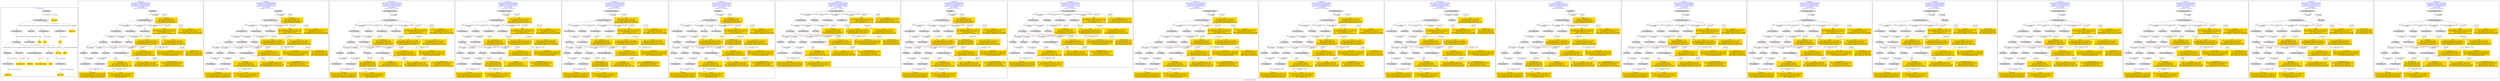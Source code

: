 digraph n0 {
fontcolor="blue"
remincross="true"
label="s24-s-norton-simon.json"
subgraph cluster_0 {
label="1-correct model"
n2[style="filled",color="white",fillcolor="lightgray",label="E12_Production1"];
n3[style="filled",color="white",fillcolor="lightgray",label="E21_Person1"];
n4[style="filled",color="white",fillcolor="lightgray",label="E52_Time-Span3"];
n5[style="filled",color="white",fillcolor="lightgray",label="E69_Death1"];
n6[style="filled",color="white",fillcolor="lightgray",label="E74_Group1"];
n7[style="filled",color="white",fillcolor="lightgray",label="E82_Actor_Appellation1"];
n8[style="filled",color="white",fillcolor="lightgray",label="E67_Birth1"];
n9[shape="plaintext",style="filled",fillcolor="gold",label="artist_uri"];
n10[style="filled",color="white",fillcolor="lightgray",label="E22_Man-Made_Object1"];
n11[style="filled",color="white",fillcolor="lightgray",label="E35_Title1"];
n12[style="filled",color="white",fillcolor="lightgray",label="E8_Acquisition1"];
n13[style="filled",color="white",fillcolor="lightgray",label="E54_Dimension1"];
n14[shape="plaintext",style="filled",fillcolor="gold",label="object_uri"];
n15[shape="plaintext",style="filled",fillcolor="gold",label="title"];
n16[style="filled",color="white",fillcolor="lightgray",label="E38_Image1"];
n17[shape="plaintext",style="filled",fillcolor="gold",label="image_url"];
n18[style="filled",color="white",fillcolor="lightgray",label="E52_Time-Span1"];
n19[shape="plaintext",style="filled",fillcolor="gold",label="birth_date"];
n20[style="filled",color="white",fillcolor="lightgray",label="E52_Time-Span2"];
n21[shape="plaintext",style="filled",fillcolor="gold",label="death_date"];
n22[shape="plaintext",style="filled",fillcolor="gold",label="made"];
n23[shape="plaintext",style="filled",fillcolor="gold",label="dim"];
n24[shape="plaintext",style="filled",fillcolor="gold",label="nationality_URI"];
n25[shape="plaintext",style="filled",fillcolor="gold",label="nationality"];
n26[shape="plaintext",style="filled",fillcolor="gold",label="artist_appellation_uri"];
n27[shape="plaintext",style="filled",fillcolor="gold",label="artist"];
n28[shape="plaintext",style="filled",fillcolor="gold",label="prov"];
}
subgraph cluster_1 {
label="candidate 0\nlink coherence:0.9615384615384616\nnode coherence:0.9583333333333334\nconfidence:0.47230620624340397\nmapping score:0.5025208721666047\ncost:25.99934\n-precision:0.81-recall:0.81"
n30[style="filled",color="white",fillcolor="lightgray",label="E12_Production1"];
n31[style="filled",color="white",fillcolor="lightgray",label="E21_Person1"];
n32[style="filled",color="white",fillcolor="lightgray",label="E52_Time-Span2"];
n33[style="filled",color="white",fillcolor="lightgray",label="E55_Type1"];
n34[style="filled",color="white",fillcolor="lightgray",label="E67_Birth1"];
n35[style="filled",color="white",fillcolor="lightgray",label="E69_Death1"];
n36[style="filled",color="white",fillcolor="lightgray",label="E74_Group1"];
n37[style="filled",color="white",fillcolor="lightgray",label="E82_Actor_Appellation1"];
n38[style="filled",color="white",fillcolor="lightgray",label="E22_Man-Made_Object1"];
n39[style="filled",color="white",fillcolor="lightgray",label="E54_Dimension1"];
n40[style="filled",color="white",fillcolor="lightgray",label="E8_Acquisition1"];
n41[style="filled",color="white",fillcolor="lightgray",label="E38_Image1"];
n42[style="filled",color="white",fillcolor="lightgray",label="E52_Time-Span1"];
n43[style="filled",color="white",fillcolor="lightgray",label="E52_Time-Span3"];
n44[shape="plaintext",style="filled",fillcolor="gold",label="made\n[E52_Time-Span,P82_at_some_time_within,0.43]\n[E12_Production,P3_has_note,0.225]\n[E52_Time-Span,P82b_end_of_the_end,0.204]\n[E35_Title,label,0.141]"];
n45[shape="plaintext",style="filled",fillcolor="gold",label="nationality\n[E74_Group,label,0.501]\n[E74_Group,classLink,0.285]\n[E39_Actor,P3_has_note,0.123]\n[E73_Information_Object,P3_has_note,0.091]"];
n46[shape="plaintext",style="filled",fillcolor="gold",label="title\n[E73_Information_Object,P3_has_note,0.32]\n[E22_Man-Made_Object,P3_has_note,0.313]\n[E35_Title,label,0.258]\n[E33_Linguistic_Object,P3_has_note,0.108]"];
n47[shape="plaintext",style="filled",fillcolor="gold",label="image_url\n[E39_Actor,classLink,0.288]\n[E38_Image,classLink,0.278]\n[E22_Man-Made_Object,classLink,0.231]\n[E78_Collection,classLink,0.204]"];
n48[shape="plaintext",style="filled",fillcolor="gold",label="prov\n[E8_Acquisition,P3_has_note,0.419]\n[E30_Right,P3_has_note,0.359]\n[E33_Linguistic_Object,P3_has_note,0.12]\n[E73_Information_Object,P3_has_note,0.101]"];
n49[shape="plaintext",style="filled",fillcolor="gold",label="death_date\n[E52_Time-Span,P82_at_some_time_within,0.404]\n[E52_Time-Span,P82b_end_of_the_end,0.355]\n[E52_Time-Span,P82a_begin_of_the_begin,0.172]\n[E52_Time-Span,label,0.069]"];
n50[shape="plaintext",style="filled",fillcolor="gold",label="object_uri\n[E22_Man-Made_Object,classLink,0.788]\n[E30_Right,P3_has_note,0.1]\n[E33_Linguistic_Object,P3_has_note,0.064]\n[E73_Information_Object,P3_has_note,0.048]"];
n51[shape="plaintext",style="filled",fillcolor="gold",label="artist\n[E82_Actor_Appellation,label,0.289]\n[E8_Acquisition,P3_has_note,0.243]\n[E73_Information_Object,P3_has_note,0.242]\n[E22_Man-Made_Object,P3_has_note,0.226]"];
n52[shape="plaintext",style="filled",fillcolor="gold",label="artist_appellation_uri\n[E82_Actor_Appellation,classLink,0.939]\n[E21_Person,classLink,0.043]\n[E30_Right,P3_has_note,0.013]\n[E33_Linguistic_Object,P3_has_note,0.005]"];
n53[shape="plaintext",style="filled",fillcolor="gold",label="birth_date\n[E52_Time-Span,P82_at_some_time_within,0.387]\n[E52_Time-Span,P82b_end_of_the_end,0.342]\n[E52_Time-Span,P82a_begin_of_the_begin,0.229]\n[E33_Linguistic_Object,P3_has_note,0.041]"];
n54[shape="plaintext",style="filled",fillcolor="gold",label="nationality_URI\n[E74_Group,classLink,0.638]\n[E55_Type,classLink,0.204]\n[E57_Material,classLink,0.144]\n[E39_Actor,P3_has_note,0.013]"];
n55[shape="plaintext",style="filled",fillcolor="gold",label="artist_uri\n[E21_Person,classLink,0.495]\n[E82_Actor_Appellation,classLink,0.296]\n[E30_Right,P3_has_note,0.153]\n[E33_Linguistic_Object,P3_has_note,0.055]"];
n56[shape="plaintext",style="filled",fillcolor="gold",label="dim\n[E54_Dimension,P3_has_note,0.692]\n[E73_Information_Object,P3_has_note,0.117]\n[E22_Man-Made_Object,P3_has_note,0.117]\n[E34_Inscription,P3_has_note,0.073]"];
}
subgraph cluster_2 {
label="candidate 1\nlink coherence:0.9615384615384616\nnode coherence:0.9583333333333334\nconfidence:0.4557490548977571\nmapping score:0.4970018217180558\ncost:25.99934\n-precision:0.77-recall:0.77"
n58[style="filled",color="white",fillcolor="lightgray",label="E12_Production1"];
n59[style="filled",color="white",fillcolor="lightgray",label="E21_Person1"];
n60[style="filled",color="white",fillcolor="lightgray",label="E52_Time-Span2"];
n61[style="filled",color="white",fillcolor="lightgray",label="E55_Type1"];
n62[style="filled",color="white",fillcolor="lightgray",label="E67_Birth1"];
n63[style="filled",color="white",fillcolor="lightgray",label="E69_Death1"];
n64[style="filled",color="white",fillcolor="lightgray",label="E74_Group1"];
n65[style="filled",color="white",fillcolor="lightgray",label="E82_Actor_Appellation1"];
n66[style="filled",color="white",fillcolor="lightgray",label="E22_Man-Made_Object1"];
n67[style="filled",color="white",fillcolor="lightgray",label="E54_Dimension1"];
n68[style="filled",color="white",fillcolor="lightgray",label="E8_Acquisition1"];
n69[style="filled",color="white",fillcolor="lightgray",label="E38_Image1"];
n70[style="filled",color="white",fillcolor="lightgray",label="E52_Time-Span1"];
n71[style="filled",color="white",fillcolor="lightgray",label="E52_Time-Span3"];
n72[shape="plaintext",style="filled",fillcolor="gold",label="nationality\n[E74_Group,label,0.501]\n[E74_Group,classLink,0.285]\n[E39_Actor,P3_has_note,0.123]\n[E73_Information_Object,P3_has_note,0.091]"];
n73[shape="plaintext",style="filled",fillcolor="gold",label="made\n[E52_Time-Span,P82_at_some_time_within,0.43]\n[E12_Production,P3_has_note,0.225]\n[E52_Time-Span,P82b_end_of_the_end,0.204]\n[E35_Title,label,0.141]"];
n74[shape="plaintext",style="filled",fillcolor="gold",label="title\n[E73_Information_Object,P3_has_note,0.32]\n[E22_Man-Made_Object,P3_has_note,0.313]\n[E35_Title,label,0.258]\n[E33_Linguistic_Object,P3_has_note,0.108]"];
n75[shape="plaintext",style="filled",fillcolor="gold",label="image_url\n[E39_Actor,classLink,0.288]\n[E38_Image,classLink,0.278]\n[E22_Man-Made_Object,classLink,0.231]\n[E78_Collection,classLink,0.204]"];
n76[shape="plaintext",style="filled",fillcolor="gold",label="prov\n[E8_Acquisition,P3_has_note,0.419]\n[E30_Right,P3_has_note,0.359]\n[E33_Linguistic_Object,P3_has_note,0.12]\n[E73_Information_Object,P3_has_note,0.101]"];
n77[shape="plaintext",style="filled",fillcolor="gold",label="death_date\n[E52_Time-Span,P82_at_some_time_within,0.404]\n[E52_Time-Span,P82b_end_of_the_end,0.355]\n[E52_Time-Span,P82a_begin_of_the_begin,0.172]\n[E52_Time-Span,label,0.069]"];
n78[shape="plaintext",style="filled",fillcolor="gold",label="object_uri\n[E22_Man-Made_Object,classLink,0.788]\n[E30_Right,P3_has_note,0.1]\n[E33_Linguistic_Object,P3_has_note,0.064]\n[E73_Information_Object,P3_has_note,0.048]"];
n79[shape="plaintext",style="filled",fillcolor="gold",label="artist\n[E82_Actor_Appellation,label,0.289]\n[E8_Acquisition,P3_has_note,0.243]\n[E73_Information_Object,P3_has_note,0.242]\n[E22_Man-Made_Object,P3_has_note,0.226]"];
n80[shape="plaintext",style="filled",fillcolor="gold",label="artist_appellation_uri\n[E82_Actor_Appellation,classLink,0.939]\n[E21_Person,classLink,0.043]\n[E30_Right,P3_has_note,0.013]\n[E33_Linguistic_Object,P3_has_note,0.005]"];
n81[shape="plaintext",style="filled",fillcolor="gold",label="birth_date\n[E52_Time-Span,P82_at_some_time_within,0.387]\n[E52_Time-Span,P82b_end_of_the_end,0.342]\n[E52_Time-Span,P82a_begin_of_the_begin,0.229]\n[E33_Linguistic_Object,P3_has_note,0.041]"];
n82[shape="plaintext",style="filled",fillcolor="gold",label="nationality_URI\n[E74_Group,classLink,0.638]\n[E55_Type,classLink,0.204]\n[E57_Material,classLink,0.144]\n[E39_Actor,P3_has_note,0.013]"];
n83[shape="plaintext",style="filled",fillcolor="gold",label="artist_uri\n[E21_Person,classLink,0.495]\n[E82_Actor_Appellation,classLink,0.296]\n[E30_Right,P3_has_note,0.153]\n[E33_Linguistic_Object,P3_has_note,0.055]"];
n84[shape="plaintext",style="filled",fillcolor="gold",label="dim\n[E54_Dimension,P3_has_note,0.692]\n[E73_Information_Object,P3_has_note,0.117]\n[E22_Man-Made_Object,P3_has_note,0.117]\n[E34_Inscription,P3_has_note,0.073]"];
}
subgraph cluster_3 {
label="candidate 10\nlink coherence:0.9230769230769231\nnode coherence:0.9565217391304348\nconfidence:0.5056566305652539\nmapping score:0.5258543283601014\ncost:25.99942\n-precision:0.81-recall:0.81"
n86[style="filled",color="white",fillcolor="lightgray",label="E12_Production1"];
n87[style="filled",color="white",fillcolor="lightgray",label="E21_Person1"];
n88[style="filled",color="white",fillcolor="lightgray",label="E52_Time-Span2"];
n89[style="filled",color="white",fillcolor="lightgray",label="E67_Birth1"];
n90[style="filled",color="white",fillcolor="lightgray",label="E69_Death1"];
n91[style="filled",color="white",fillcolor="lightgray",label="E74_Group1"];
n92[style="filled",color="white",fillcolor="lightgray",label="E82_Actor_Appellation1"];
n93[style="filled",color="white",fillcolor="lightgray",label="E22_Man-Made_Object1"];
n94[style="filled",color="white",fillcolor="lightgray",label="E38_Image1"];
n95[style="filled",color="white",fillcolor="lightgray",label="E54_Dimension1"];
n96[style="filled",color="white",fillcolor="lightgray",label="E8_Acquisition1"];
n97[style="filled",color="white",fillcolor="lightgray",label="E33_Linguistic_Object1"];
n98[style="filled",color="white",fillcolor="lightgray",label="E52_Time-Span1"];
n99[style="filled",color="white",fillcolor="lightgray",label="E52_Time-Span3"];
n100[shape="plaintext",style="filled",fillcolor="gold",label="nationality_URI\n[E74_Group,classLink,0.638]\n[E55_Type,classLink,0.204]\n[E57_Material,classLink,0.144]\n[E39_Actor,P3_has_note,0.013]"];
n101[shape="plaintext",style="filled",fillcolor="gold",label="made\n[E52_Time-Span,P82_at_some_time_within,0.43]\n[E12_Production,P3_has_note,0.225]\n[E52_Time-Span,P82b_end_of_the_end,0.204]\n[E35_Title,label,0.141]"];
n102[shape="plaintext",style="filled",fillcolor="gold",label="nationality\n[E74_Group,label,0.501]\n[E74_Group,classLink,0.285]\n[E39_Actor,P3_has_note,0.123]\n[E73_Information_Object,P3_has_note,0.091]"];
n103[shape="plaintext",style="filled",fillcolor="gold",label="title\n[E73_Information_Object,P3_has_note,0.32]\n[E22_Man-Made_Object,P3_has_note,0.313]\n[E35_Title,label,0.258]\n[E33_Linguistic_Object,P3_has_note,0.108]"];
n104[shape="plaintext",style="filled",fillcolor="gold",label="image_url\n[E39_Actor,classLink,0.288]\n[E38_Image,classLink,0.278]\n[E22_Man-Made_Object,classLink,0.231]\n[E78_Collection,classLink,0.204]"];
n105[shape="plaintext",style="filled",fillcolor="gold",label="prov\n[E8_Acquisition,P3_has_note,0.419]\n[E30_Right,P3_has_note,0.359]\n[E33_Linguistic_Object,P3_has_note,0.12]\n[E73_Information_Object,P3_has_note,0.101]"];
n106[shape="plaintext",style="filled",fillcolor="gold",label="death_date\n[E52_Time-Span,P82_at_some_time_within,0.404]\n[E52_Time-Span,P82b_end_of_the_end,0.355]\n[E52_Time-Span,P82a_begin_of_the_begin,0.172]\n[E52_Time-Span,label,0.069]"];
n107[shape="plaintext",style="filled",fillcolor="gold",label="object_uri\n[E22_Man-Made_Object,classLink,0.788]\n[E30_Right,P3_has_note,0.1]\n[E33_Linguistic_Object,P3_has_note,0.064]\n[E73_Information_Object,P3_has_note,0.048]"];
n108[shape="plaintext",style="filled",fillcolor="gold",label="artist\n[E82_Actor_Appellation,label,0.289]\n[E8_Acquisition,P3_has_note,0.243]\n[E73_Information_Object,P3_has_note,0.242]\n[E22_Man-Made_Object,P3_has_note,0.226]"];
n109[shape="plaintext",style="filled",fillcolor="gold",label="artist_appellation_uri\n[E82_Actor_Appellation,classLink,0.939]\n[E21_Person,classLink,0.043]\n[E30_Right,P3_has_note,0.013]\n[E33_Linguistic_Object,P3_has_note,0.005]"];
n110[shape="plaintext",style="filled",fillcolor="gold",label="birth_date\n[E52_Time-Span,P82_at_some_time_within,0.387]\n[E52_Time-Span,P82b_end_of_the_end,0.342]\n[E52_Time-Span,P82a_begin_of_the_begin,0.229]\n[E33_Linguistic_Object,P3_has_note,0.041]"];
n111[shape="plaintext",style="filled",fillcolor="gold",label="artist_uri\n[E21_Person,classLink,0.495]\n[E82_Actor_Appellation,classLink,0.296]\n[E30_Right,P3_has_note,0.153]\n[E33_Linguistic_Object,P3_has_note,0.055]"];
n112[shape="plaintext",style="filled",fillcolor="gold",label="dim\n[E54_Dimension,P3_has_note,0.692]\n[E73_Information_Object,P3_has_note,0.117]\n[E22_Man-Made_Object,P3_has_note,0.117]\n[E34_Inscription,P3_has_note,0.073]"];
}
subgraph cluster_4 {
label="candidate 11\nlink coherence:0.9230769230769231\nnode coherence:0.9583333333333334\nconfidence:0.47919761216490325\nmapping score:0.5048180074737711\ncost:25.99941\n-precision:0.73-recall:0.73"
n114[style="filled",color="white",fillcolor="lightgray",label="E12_Production1"];
n115[style="filled",color="white",fillcolor="lightgray",label="E21_Person1"];
n116[style="filled",color="white",fillcolor="lightgray",label="E52_Time-Span2"];
n117[style="filled",color="white",fillcolor="lightgray",label="E67_Birth1"];
n118[style="filled",color="white",fillcolor="lightgray",label="E69_Death1"];
n119[style="filled",color="white",fillcolor="lightgray",label="E74_Group1"];
n120[style="filled",color="white",fillcolor="lightgray",label="E82_Actor_Appellation1"];
n121[style="filled",color="white",fillcolor="lightgray",label="E22_Man-Made_Object1"];
n122[style="filled",color="white",fillcolor="lightgray",label="E38_Image1"];
n123[style="filled",color="white",fillcolor="lightgray",label="E54_Dimension1"];
n124[style="filled",color="white",fillcolor="lightgray",label="E8_Acquisition1"];
n125[style="filled",color="white",fillcolor="lightgray",label="E33_Linguistic_Object2"];
n126[style="filled",color="white",fillcolor="lightgray",label="E52_Time-Span1"];
n127[style="filled",color="white",fillcolor="lightgray",label="E52_Time-Span3"];
n128[shape="plaintext",style="filled",fillcolor="gold",label="nationality_URI\n[E74_Group,classLink,0.638]\n[E55_Type,classLink,0.204]\n[E57_Material,classLink,0.144]\n[E39_Actor,P3_has_note,0.013]"];
n129[shape="plaintext",style="filled",fillcolor="gold",label="made\n[E52_Time-Span,P82_at_some_time_within,0.43]\n[E12_Production,P3_has_note,0.225]\n[E52_Time-Span,P82b_end_of_the_end,0.204]\n[E35_Title,label,0.141]"];
n130[shape="plaintext",style="filled",fillcolor="gold",label="nationality\n[E74_Group,label,0.501]\n[E74_Group,classLink,0.285]\n[E39_Actor,P3_has_note,0.123]\n[E73_Information_Object,P3_has_note,0.091]"];
n131[shape="plaintext",style="filled",fillcolor="gold",label="title\n[E73_Information_Object,P3_has_note,0.32]\n[E22_Man-Made_Object,P3_has_note,0.313]\n[E35_Title,label,0.258]\n[E33_Linguistic_Object,P3_has_note,0.108]"];
n132[shape="plaintext",style="filled",fillcolor="gold",label="image_url\n[E39_Actor,classLink,0.288]\n[E38_Image,classLink,0.278]\n[E22_Man-Made_Object,classLink,0.231]\n[E78_Collection,classLink,0.204]"];
n133[shape="plaintext",style="filled",fillcolor="gold",label="death_date\n[E52_Time-Span,P82_at_some_time_within,0.404]\n[E52_Time-Span,P82b_end_of_the_end,0.355]\n[E52_Time-Span,P82a_begin_of_the_begin,0.172]\n[E52_Time-Span,label,0.069]"];
n134[shape="plaintext",style="filled",fillcolor="gold",label="artist\n[E82_Actor_Appellation,label,0.289]\n[E8_Acquisition,P3_has_note,0.243]\n[E73_Information_Object,P3_has_note,0.242]\n[E22_Man-Made_Object,P3_has_note,0.226]"];
n135[shape="plaintext",style="filled",fillcolor="gold",label="object_uri\n[E22_Man-Made_Object,classLink,0.788]\n[E30_Right,P3_has_note,0.1]\n[E33_Linguistic_Object,P3_has_note,0.064]\n[E73_Information_Object,P3_has_note,0.048]"];
n136[shape="plaintext",style="filled",fillcolor="gold",label="artist_appellation_uri\n[E82_Actor_Appellation,classLink,0.939]\n[E21_Person,classLink,0.043]\n[E30_Right,P3_has_note,0.013]\n[E33_Linguistic_Object,P3_has_note,0.005]"];
n137[shape="plaintext",style="filled",fillcolor="gold",label="birth_date\n[E52_Time-Span,P82_at_some_time_within,0.387]\n[E52_Time-Span,P82b_end_of_the_end,0.342]\n[E52_Time-Span,P82a_begin_of_the_begin,0.229]\n[E33_Linguistic_Object,P3_has_note,0.041]"];
n138[shape="plaintext",style="filled",fillcolor="gold",label="prov\n[E8_Acquisition,P3_has_note,0.419]\n[E30_Right,P3_has_note,0.359]\n[E33_Linguistic_Object,P3_has_note,0.12]\n[E73_Information_Object,P3_has_note,0.101]"];
n139[shape="plaintext",style="filled",fillcolor="gold",label="artist_uri\n[E21_Person,classLink,0.495]\n[E82_Actor_Appellation,classLink,0.296]\n[E30_Right,P3_has_note,0.153]\n[E33_Linguistic_Object,P3_has_note,0.055]"];
n140[shape="plaintext",style="filled",fillcolor="gold",label="dim\n[E54_Dimension,P3_has_note,0.692]\n[E73_Information_Object,P3_has_note,0.117]\n[E22_Man-Made_Object,P3_has_note,0.117]\n[E34_Inscription,P3_has_note,0.073]"];
}
subgraph cluster_5 {
label="candidate 12\nlink coherence:0.9230769230769231\nnode coherence:0.9583333333333334\nconfidence:0.47919761216490325\nmapping score:0.5048180074737711\ncost:25.99942\n-precision:0.73-recall:0.73"
n142[style="filled",color="white",fillcolor="lightgray",label="E12_Production1"];
n143[style="filled",color="white",fillcolor="lightgray",label="E21_Person1"];
n144[style="filled",color="white",fillcolor="lightgray",label="E52_Time-Span2"];
n145[style="filled",color="white",fillcolor="lightgray",label="E67_Birth1"];
n146[style="filled",color="white",fillcolor="lightgray",label="E69_Death1"];
n147[style="filled",color="white",fillcolor="lightgray",label="E74_Group1"];
n148[style="filled",color="white",fillcolor="lightgray",label="E82_Actor_Appellation1"];
n149[style="filled",color="white",fillcolor="lightgray",label="E22_Man-Made_Object1"];
n150[style="filled",color="white",fillcolor="lightgray",label="E38_Image1"];
n151[style="filled",color="white",fillcolor="lightgray",label="E54_Dimension1"];
n152[style="filled",color="white",fillcolor="lightgray",label="E8_Acquisition1"];
n153[style="filled",color="white",fillcolor="lightgray",label="E33_Linguistic_Object1"];
n154[style="filled",color="white",fillcolor="lightgray",label="E52_Time-Span1"];
n155[style="filled",color="white",fillcolor="lightgray",label="E52_Time-Span3"];
n156[shape="plaintext",style="filled",fillcolor="gold",label="nationality_URI\n[E74_Group,classLink,0.638]\n[E55_Type,classLink,0.204]\n[E57_Material,classLink,0.144]\n[E39_Actor,P3_has_note,0.013]"];
n157[shape="plaintext",style="filled",fillcolor="gold",label="made\n[E52_Time-Span,P82_at_some_time_within,0.43]\n[E12_Production,P3_has_note,0.225]\n[E52_Time-Span,P82b_end_of_the_end,0.204]\n[E35_Title,label,0.141]"];
n158[shape="plaintext",style="filled",fillcolor="gold",label="nationality\n[E74_Group,label,0.501]\n[E74_Group,classLink,0.285]\n[E39_Actor,P3_has_note,0.123]\n[E73_Information_Object,P3_has_note,0.091]"];
n159[shape="plaintext",style="filled",fillcolor="gold",label="title\n[E73_Information_Object,P3_has_note,0.32]\n[E22_Man-Made_Object,P3_has_note,0.313]\n[E35_Title,label,0.258]\n[E33_Linguistic_Object,P3_has_note,0.108]"];
n160[shape="plaintext",style="filled",fillcolor="gold",label="image_url\n[E39_Actor,classLink,0.288]\n[E38_Image,classLink,0.278]\n[E22_Man-Made_Object,classLink,0.231]\n[E78_Collection,classLink,0.204]"];
n161[shape="plaintext",style="filled",fillcolor="gold",label="death_date\n[E52_Time-Span,P82_at_some_time_within,0.404]\n[E52_Time-Span,P82b_end_of_the_end,0.355]\n[E52_Time-Span,P82a_begin_of_the_begin,0.172]\n[E52_Time-Span,label,0.069]"];
n162[shape="plaintext",style="filled",fillcolor="gold",label="artist\n[E82_Actor_Appellation,label,0.289]\n[E8_Acquisition,P3_has_note,0.243]\n[E73_Information_Object,P3_has_note,0.242]\n[E22_Man-Made_Object,P3_has_note,0.226]"];
n163[shape="plaintext",style="filled",fillcolor="gold",label="object_uri\n[E22_Man-Made_Object,classLink,0.788]\n[E30_Right,P3_has_note,0.1]\n[E33_Linguistic_Object,P3_has_note,0.064]\n[E73_Information_Object,P3_has_note,0.048]"];
n164[shape="plaintext",style="filled",fillcolor="gold",label="prov\n[E8_Acquisition,P3_has_note,0.419]\n[E30_Right,P3_has_note,0.359]\n[E33_Linguistic_Object,P3_has_note,0.12]\n[E73_Information_Object,P3_has_note,0.101]"];
n165[shape="plaintext",style="filled",fillcolor="gold",label="artist_appellation_uri\n[E82_Actor_Appellation,classLink,0.939]\n[E21_Person,classLink,0.043]\n[E30_Right,P3_has_note,0.013]\n[E33_Linguistic_Object,P3_has_note,0.005]"];
n166[shape="plaintext",style="filled",fillcolor="gold",label="birth_date\n[E52_Time-Span,P82_at_some_time_within,0.387]\n[E52_Time-Span,P82b_end_of_the_end,0.342]\n[E52_Time-Span,P82a_begin_of_the_begin,0.229]\n[E33_Linguistic_Object,P3_has_note,0.041]"];
n167[shape="plaintext",style="filled",fillcolor="gold",label="artist_uri\n[E21_Person,classLink,0.495]\n[E82_Actor_Appellation,classLink,0.296]\n[E30_Right,P3_has_note,0.153]\n[E33_Linguistic_Object,P3_has_note,0.055]"];
n168[shape="plaintext",style="filled",fillcolor="gold",label="dim\n[E54_Dimension,P3_has_note,0.692]\n[E73_Information_Object,P3_has_note,0.117]\n[E22_Man-Made_Object,P3_has_note,0.117]\n[E34_Inscription,P3_has_note,0.073]"];
}
subgraph cluster_6 {
label="candidate 13\nlink coherence:0.9230769230769231\nnode coherence:0.9583333333333334\nconfidence:0.47230620624340397\nmapping score:0.5025208721666047\ncost:25.99937\n-precision:0.81-recall:0.81"
n170[style="filled",color="white",fillcolor="lightgray",label="E12_Production1"];
n171[style="filled",color="white",fillcolor="lightgray",label="E21_Person1"];
n172[style="filled",color="white",fillcolor="lightgray",label="E52_Time-Span2"];
n173[style="filled",color="white",fillcolor="lightgray",label="E67_Birth1"];
n174[style="filled",color="white",fillcolor="lightgray",label="E69_Death1"];
n175[style="filled",color="white",fillcolor="lightgray",label="E74_Group1"];
n176[style="filled",color="white",fillcolor="lightgray",label="E82_Actor_Appellation1"];
n177[style="filled",color="white",fillcolor="lightgray",label="E22_Man-Made_Object1"];
n178[style="filled",color="white",fillcolor="lightgray",label="E54_Dimension1"];
n179[style="filled",color="white",fillcolor="lightgray",label="E55_Type2"];
n180[style="filled",color="white",fillcolor="lightgray",label="E8_Acquisition1"];
n181[style="filled",color="white",fillcolor="lightgray",label="E38_Image1"];
n182[style="filled",color="white",fillcolor="lightgray",label="E52_Time-Span1"];
n183[style="filled",color="white",fillcolor="lightgray",label="E52_Time-Span3"];
n184[shape="plaintext",style="filled",fillcolor="gold",label="made\n[E52_Time-Span,P82_at_some_time_within,0.43]\n[E12_Production,P3_has_note,0.225]\n[E52_Time-Span,P82b_end_of_the_end,0.204]\n[E35_Title,label,0.141]"];
n185[shape="plaintext",style="filled",fillcolor="gold",label="nationality\n[E74_Group,label,0.501]\n[E74_Group,classLink,0.285]\n[E39_Actor,P3_has_note,0.123]\n[E73_Information_Object,P3_has_note,0.091]"];
n186[shape="plaintext",style="filled",fillcolor="gold",label="title\n[E73_Information_Object,P3_has_note,0.32]\n[E22_Man-Made_Object,P3_has_note,0.313]\n[E35_Title,label,0.258]\n[E33_Linguistic_Object,P3_has_note,0.108]"];
n187[shape="plaintext",style="filled",fillcolor="gold",label="image_url\n[E39_Actor,classLink,0.288]\n[E38_Image,classLink,0.278]\n[E22_Man-Made_Object,classLink,0.231]\n[E78_Collection,classLink,0.204]"];
n188[shape="plaintext",style="filled",fillcolor="gold",label="prov\n[E8_Acquisition,P3_has_note,0.419]\n[E30_Right,P3_has_note,0.359]\n[E33_Linguistic_Object,P3_has_note,0.12]\n[E73_Information_Object,P3_has_note,0.101]"];
n189[shape="plaintext",style="filled",fillcolor="gold",label="death_date\n[E52_Time-Span,P82_at_some_time_within,0.404]\n[E52_Time-Span,P82b_end_of_the_end,0.355]\n[E52_Time-Span,P82a_begin_of_the_begin,0.172]\n[E52_Time-Span,label,0.069]"];
n190[shape="plaintext",style="filled",fillcolor="gold",label="object_uri\n[E22_Man-Made_Object,classLink,0.788]\n[E30_Right,P3_has_note,0.1]\n[E33_Linguistic_Object,P3_has_note,0.064]\n[E73_Information_Object,P3_has_note,0.048]"];
n191[shape="plaintext",style="filled",fillcolor="gold",label="artist\n[E82_Actor_Appellation,label,0.289]\n[E8_Acquisition,P3_has_note,0.243]\n[E73_Information_Object,P3_has_note,0.242]\n[E22_Man-Made_Object,P3_has_note,0.226]"];
n192[shape="plaintext",style="filled",fillcolor="gold",label="artist_appellation_uri\n[E82_Actor_Appellation,classLink,0.939]\n[E21_Person,classLink,0.043]\n[E30_Right,P3_has_note,0.013]\n[E33_Linguistic_Object,P3_has_note,0.005]"];
n193[shape="plaintext",style="filled",fillcolor="gold",label="nationality_URI\n[E74_Group,classLink,0.638]\n[E55_Type,classLink,0.204]\n[E57_Material,classLink,0.144]\n[E39_Actor,P3_has_note,0.013]"];
n194[shape="plaintext",style="filled",fillcolor="gold",label="birth_date\n[E52_Time-Span,P82_at_some_time_within,0.387]\n[E52_Time-Span,P82b_end_of_the_end,0.342]\n[E52_Time-Span,P82a_begin_of_the_begin,0.229]\n[E33_Linguistic_Object,P3_has_note,0.041]"];
n195[shape="plaintext",style="filled",fillcolor="gold",label="artist_uri\n[E21_Person,classLink,0.495]\n[E82_Actor_Appellation,classLink,0.296]\n[E30_Right,P3_has_note,0.153]\n[E33_Linguistic_Object,P3_has_note,0.055]"];
n196[shape="plaintext",style="filled",fillcolor="gold",label="dim\n[E54_Dimension,P3_has_note,0.692]\n[E73_Information_Object,P3_has_note,0.117]\n[E22_Man-Made_Object,P3_has_note,0.117]\n[E34_Inscription,P3_has_note,0.073]"];
}
subgraph cluster_7 {
label="candidate 14\nlink coherence:0.9230769230769231\nnode coherence:0.9583333333333334\nconfidence:0.47230620624340397\nmapping score:0.5025208721666047\ncost:25.99938\n-precision:0.77-recall:0.77"
n198[style="filled",color="white",fillcolor="lightgray",label="E12_Production1"];
n199[style="filled",color="white",fillcolor="lightgray",label="E21_Person1"];
n200[style="filled",color="white",fillcolor="lightgray",label="E52_Time-Span2"];
n201[style="filled",color="white",fillcolor="lightgray",label="E55_Type1"];
n202[style="filled",color="white",fillcolor="lightgray",label="E67_Birth1"];
n203[style="filled",color="white",fillcolor="lightgray",label="E69_Death1"];
n204[style="filled",color="white",fillcolor="lightgray",label="E74_Group1"];
n205[style="filled",color="white",fillcolor="lightgray",label="E82_Actor_Appellation1"];
n206[style="filled",color="white",fillcolor="lightgray",label="E22_Man-Made_Object1"];
n207[style="filled",color="white",fillcolor="lightgray",label="E38_Image1"];
n208[style="filled",color="white",fillcolor="lightgray",label="E54_Dimension1"];
n209[style="filled",color="white",fillcolor="lightgray",label="E8_Acquisition1"];
n210[style="filled",color="white",fillcolor="lightgray",label="E52_Time-Span1"];
n211[style="filled",color="white",fillcolor="lightgray",label="E52_Time-Span3"];
n212[shape="plaintext",style="filled",fillcolor="gold",label="made\n[E52_Time-Span,P82_at_some_time_within,0.43]\n[E12_Production,P3_has_note,0.225]\n[E52_Time-Span,P82b_end_of_the_end,0.204]\n[E35_Title,label,0.141]"];
n213[shape="plaintext",style="filled",fillcolor="gold",label="nationality\n[E74_Group,label,0.501]\n[E74_Group,classLink,0.285]\n[E39_Actor,P3_has_note,0.123]\n[E73_Information_Object,P3_has_note,0.091]"];
n214[shape="plaintext",style="filled",fillcolor="gold",label="title\n[E73_Information_Object,P3_has_note,0.32]\n[E22_Man-Made_Object,P3_has_note,0.313]\n[E35_Title,label,0.258]\n[E33_Linguistic_Object,P3_has_note,0.108]"];
n215[shape="plaintext",style="filled",fillcolor="gold",label="image_url\n[E39_Actor,classLink,0.288]\n[E38_Image,classLink,0.278]\n[E22_Man-Made_Object,classLink,0.231]\n[E78_Collection,classLink,0.204]"];
n216[shape="plaintext",style="filled",fillcolor="gold",label="prov\n[E8_Acquisition,P3_has_note,0.419]\n[E30_Right,P3_has_note,0.359]\n[E33_Linguistic_Object,P3_has_note,0.12]\n[E73_Information_Object,P3_has_note,0.101]"];
n217[shape="plaintext",style="filled",fillcolor="gold",label="death_date\n[E52_Time-Span,P82_at_some_time_within,0.404]\n[E52_Time-Span,P82b_end_of_the_end,0.355]\n[E52_Time-Span,P82a_begin_of_the_begin,0.172]\n[E52_Time-Span,label,0.069]"];
n218[shape="plaintext",style="filled",fillcolor="gold",label="object_uri\n[E22_Man-Made_Object,classLink,0.788]\n[E30_Right,P3_has_note,0.1]\n[E33_Linguistic_Object,P3_has_note,0.064]\n[E73_Information_Object,P3_has_note,0.048]"];
n219[shape="plaintext",style="filled",fillcolor="gold",label="artist\n[E82_Actor_Appellation,label,0.289]\n[E8_Acquisition,P3_has_note,0.243]\n[E73_Information_Object,P3_has_note,0.242]\n[E22_Man-Made_Object,P3_has_note,0.226]"];
n220[shape="plaintext",style="filled",fillcolor="gold",label="artist_appellation_uri\n[E82_Actor_Appellation,classLink,0.939]\n[E21_Person,classLink,0.043]\n[E30_Right,P3_has_note,0.013]\n[E33_Linguistic_Object,P3_has_note,0.005]"];
n221[shape="plaintext",style="filled",fillcolor="gold",label="birth_date\n[E52_Time-Span,P82_at_some_time_within,0.387]\n[E52_Time-Span,P82b_end_of_the_end,0.342]\n[E52_Time-Span,P82a_begin_of_the_begin,0.229]\n[E33_Linguistic_Object,P3_has_note,0.041]"];
n222[shape="plaintext",style="filled",fillcolor="gold",label="nationality_URI\n[E74_Group,classLink,0.638]\n[E55_Type,classLink,0.204]\n[E57_Material,classLink,0.144]\n[E39_Actor,P3_has_note,0.013]"];
n223[shape="plaintext",style="filled",fillcolor="gold",label="artist_uri\n[E21_Person,classLink,0.495]\n[E82_Actor_Appellation,classLink,0.296]\n[E30_Right,P3_has_note,0.153]\n[E33_Linguistic_Object,P3_has_note,0.055]"];
n224[shape="plaintext",style="filled",fillcolor="gold",label="dim\n[E54_Dimension,P3_has_note,0.692]\n[E73_Information_Object,P3_has_note,0.117]\n[E22_Man-Made_Object,P3_has_note,0.117]\n[E34_Inscription,P3_has_note,0.073]"];
}
subgraph cluster_8 {
label="candidate 15\nlink coherence:0.9230769230769231\nnode coherence:0.9583333333333334\nconfidence:0.4557490548977571\nmapping score:0.4970018217180558\ncost:25.99937\n-precision:0.77-recall:0.77"
n226[style="filled",color="white",fillcolor="lightgray",label="E12_Production1"];
n227[style="filled",color="white",fillcolor="lightgray",label="E21_Person1"];
n228[style="filled",color="white",fillcolor="lightgray",label="E52_Time-Span2"];
n229[style="filled",color="white",fillcolor="lightgray",label="E67_Birth1"];
n230[style="filled",color="white",fillcolor="lightgray",label="E69_Death1"];
n231[style="filled",color="white",fillcolor="lightgray",label="E74_Group1"];
n232[style="filled",color="white",fillcolor="lightgray",label="E82_Actor_Appellation1"];
n233[style="filled",color="white",fillcolor="lightgray",label="E22_Man-Made_Object1"];
n234[style="filled",color="white",fillcolor="lightgray",label="E54_Dimension1"];
n235[style="filled",color="white",fillcolor="lightgray",label="E55_Type2"];
n236[style="filled",color="white",fillcolor="lightgray",label="E8_Acquisition1"];
n237[style="filled",color="white",fillcolor="lightgray",label="E38_Image1"];
n238[style="filled",color="white",fillcolor="lightgray",label="E52_Time-Span1"];
n239[style="filled",color="white",fillcolor="lightgray",label="E52_Time-Span3"];
n240[shape="plaintext",style="filled",fillcolor="gold",label="nationality\n[E74_Group,label,0.501]\n[E74_Group,classLink,0.285]\n[E39_Actor,P3_has_note,0.123]\n[E73_Information_Object,P3_has_note,0.091]"];
n241[shape="plaintext",style="filled",fillcolor="gold",label="made\n[E52_Time-Span,P82_at_some_time_within,0.43]\n[E12_Production,P3_has_note,0.225]\n[E52_Time-Span,P82b_end_of_the_end,0.204]\n[E35_Title,label,0.141]"];
n242[shape="plaintext",style="filled",fillcolor="gold",label="title\n[E73_Information_Object,P3_has_note,0.32]\n[E22_Man-Made_Object,P3_has_note,0.313]\n[E35_Title,label,0.258]\n[E33_Linguistic_Object,P3_has_note,0.108]"];
n243[shape="plaintext",style="filled",fillcolor="gold",label="image_url\n[E39_Actor,classLink,0.288]\n[E38_Image,classLink,0.278]\n[E22_Man-Made_Object,classLink,0.231]\n[E78_Collection,classLink,0.204]"];
n244[shape="plaintext",style="filled",fillcolor="gold",label="prov\n[E8_Acquisition,P3_has_note,0.419]\n[E30_Right,P3_has_note,0.359]\n[E33_Linguistic_Object,P3_has_note,0.12]\n[E73_Information_Object,P3_has_note,0.101]"];
n245[shape="plaintext",style="filled",fillcolor="gold",label="death_date\n[E52_Time-Span,P82_at_some_time_within,0.404]\n[E52_Time-Span,P82b_end_of_the_end,0.355]\n[E52_Time-Span,P82a_begin_of_the_begin,0.172]\n[E52_Time-Span,label,0.069]"];
n246[shape="plaintext",style="filled",fillcolor="gold",label="object_uri\n[E22_Man-Made_Object,classLink,0.788]\n[E30_Right,P3_has_note,0.1]\n[E33_Linguistic_Object,P3_has_note,0.064]\n[E73_Information_Object,P3_has_note,0.048]"];
n247[shape="plaintext",style="filled",fillcolor="gold",label="artist\n[E82_Actor_Appellation,label,0.289]\n[E8_Acquisition,P3_has_note,0.243]\n[E73_Information_Object,P3_has_note,0.242]\n[E22_Man-Made_Object,P3_has_note,0.226]"];
n248[shape="plaintext",style="filled",fillcolor="gold",label="artist_appellation_uri\n[E82_Actor_Appellation,classLink,0.939]\n[E21_Person,classLink,0.043]\n[E30_Right,P3_has_note,0.013]\n[E33_Linguistic_Object,P3_has_note,0.005]"];
n249[shape="plaintext",style="filled",fillcolor="gold",label="nationality_URI\n[E74_Group,classLink,0.638]\n[E55_Type,classLink,0.204]\n[E57_Material,classLink,0.144]\n[E39_Actor,P3_has_note,0.013]"];
n250[shape="plaintext",style="filled",fillcolor="gold",label="birth_date\n[E52_Time-Span,P82_at_some_time_within,0.387]\n[E52_Time-Span,P82b_end_of_the_end,0.342]\n[E52_Time-Span,P82a_begin_of_the_begin,0.229]\n[E33_Linguistic_Object,P3_has_note,0.041]"];
n251[shape="plaintext",style="filled",fillcolor="gold",label="artist_uri\n[E21_Person,classLink,0.495]\n[E82_Actor_Appellation,classLink,0.296]\n[E30_Right,P3_has_note,0.153]\n[E33_Linguistic_Object,P3_has_note,0.055]"];
n252[shape="plaintext",style="filled",fillcolor="gold",label="dim\n[E54_Dimension,P3_has_note,0.692]\n[E73_Information_Object,P3_has_note,0.117]\n[E22_Man-Made_Object,P3_has_note,0.117]\n[E34_Inscription,P3_has_note,0.073]"];
}
subgraph cluster_9 {
label="candidate 16\nlink coherence:0.9230769230769231\nnode coherence:0.9583333333333334\nconfidence:0.4557490548977571\nmapping score:0.4970018217180558\ncost:25.99938\n-precision:0.73-recall:0.73"
n254[style="filled",color="white",fillcolor="lightgray",label="E12_Production1"];
n255[style="filled",color="white",fillcolor="lightgray",label="E21_Person1"];
n256[style="filled",color="white",fillcolor="lightgray",label="E52_Time-Span2"];
n257[style="filled",color="white",fillcolor="lightgray",label="E55_Type1"];
n258[style="filled",color="white",fillcolor="lightgray",label="E67_Birth1"];
n259[style="filled",color="white",fillcolor="lightgray",label="E69_Death1"];
n260[style="filled",color="white",fillcolor="lightgray",label="E74_Group1"];
n261[style="filled",color="white",fillcolor="lightgray",label="E82_Actor_Appellation1"];
n262[style="filled",color="white",fillcolor="lightgray",label="E22_Man-Made_Object1"];
n263[style="filled",color="white",fillcolor="lightgray",label="E38_Image1"];
n264[style="filled",color="white",fillcolor="lightgray",label="E54_Dimension1"];
n265[style="filled",color="white",fillcolor="lightgray",label="E8_Acquisition1"];
n266[style="filled",color="white",fillcolor="lightgray",label="E52_Time-Span1"];
n267[style="filled",color="white",fillcolor="lightgray",label="E52_Time-Span3"];
n268[shape="plaintext",style="filled",fillcolor="gold",label="nationality\n[E74_Group,label,0.501]\n[E74_Group,classLink,0.285]\n[E39_Actor,P3_has_note,0.123]\n[E73_Information_Object,P3_has_note,0.091]"];
n269[shape="plaintext",style="filled",fillcolor="gold",label="made\n[E52_Time-Span,P82_at_some_time_within,0.43]\n[E12_Production,P3_has_note,0.225]\n[E52_Time-Span,P82b_end_of_the_end,0.204]\n[E35_Title,label,0.141]"];
n270[shape="plaintext",style="filled",fillcolor="gold",label="title\n[E73_Information_Object,P3_has_note,0.32]\n[E22_Man-Made_Object,P3_has_note,0.313]\n[E35_Title,label,0.258]\n[E33_Linguistic_Object,P3_has_note,0.108]"];
n271[shape="plaintext",style="filled",fillcolor="gold",label="image_url\n[E39_Actor,classLink,0.288]\n[E38_Image,classLink,0.278]\n[E22_Man-Made_Object,classLink,0.231]\n[E78_Collection,classLink,0.204]"];
n272[shape="plaintext",style="filled",fillcolor="gold",label="prov\n[E8_Acquisition,P3_has_note,0.419]\n[E30_Right,P3_has_note,0.359]\n[E33_Linguistic_Object,P3_has_note,0.12]\n[E73_Information_Object,P3_has_note,0.101]"];
n273[shape="plaintext",style="filled",fillcolor="gold",label="death_date\n[E52_Time-Span,P82_at_some_time_within,0.404]\n[E52_Time-Span,P82b_end_of_the_end,0.355]\n[E52_Time-Span,P82a_begin_of_the_begin,0.172]\n[E52_Time-Span,label,0.069]"];
n274[shape="plaintext",style="filled",fillcolor="gold",label="object_uri\n[E22_Man-Made_Object,classLink,0.788]\n[E30_Right,P3_has_note,0.1]\n[E33_Linguistic_Object,P3_has_note,0.064]\n[E73_Information_Object,P3_has_note,0.048]"];
n275[shape="plaintext",style="filled",fillcolor="gold",label="artist\n[E82_Actor_Appellation,label,0.289]\n[E8_Acquisition,P3_has_note,0.243]\n[E73_Information_Object,P3_has_note,0.242]\n[E22_Man-Made_Object,P3_has_note,0.226]"];
n276[shape="plaintext",style="filled",fillcolor="gold",label="artist_appellation_uri\n[E82_Actor_Appellation,classLink,0.939]\n[E21_Person,classLink,0.043]\n[E30_Right,P3_has_note,0.013]\n[E33_Linguistic_Object,P3_has_note,0.005]"];
n277[shape="plaintext",style="filled",fillcolor="gold",label="birth_date\n[E52_Time-Span,P82_at_some_time_within,0.387]\n[E52_Time-Span,P82b_end_of_the_end,0.342]\n[E52_Time-Span,P82a_begin_of_the_begin,0.229]\n[E33_Linguistic_Object,P3_has_note,0.041]"];
n278[shape="plaintext",style="filled",fillcolor="gold",label="nationality_URI\n[E74_Group,classLink,0.638]\n[E55_Type,classLink,0.204]\n[E57_Material,classLink,0.144]\n[E39_Actor,P3_has_note,0.013]"];
n279[shape="plaintext",style="filled",fillcolor="gold",label="artist_uri\n[E21_Person,classLink,0.495]\n[E82_Actor_Appellation,classLink,0.296]\n[E30_Right,P3_has_note,0.153]\n[E33_Linguistic_Object,P3_has_note,0.055]"];
n280[shape="plaintext",style="filled",fillcolor="gold",label="dim\n[E54_Dimension,P3_has_note,0.692]\n[E73_Information_Object,P3_has_note,0.117]\n[E22_Man-Made_Object,P3_has_note,0.117]\n[E34_Inscription,P3_has_note,0.073]"];
}
subgraph cluster_10 {
label="candidate 17\nlink coherence:0.9230769230769231\nnode coherence:0.9583333333333334\nconfidence:0.449318449326503\nmapping score:0.4948582865276378\ncost:25.9994\n-precision:0.69-recall:0.69"
n282[style="filled",color="white",fillcolor="lightgray",label="E12_Production1"];
n283[style="filled",color="white",fillcolor="lightgray",label="E21_Person1"];
n284[style="filled",color="white",fillcolor="lightgray",label="E52_Time-Span2"];
n285[style="filled",color="white",fillcolor="lightgray",label="E55_Type1"];
n286[style="filled",color="white",fillcolor="lightgray",label="E67_Birth1"];
n287[style="filled",color="white",fillcolor="lightgray",label="E69_Death1"];
n288[style="filled",color="white",fillcolor="lightgray",label="E74_Group1"];
n289[style="filled",color="white",fillcolor="lightgray",label="E82_Actor_Appellation1"];
n290[style="filled",color="white",fillcolor="lightgray",label="E22_Man-Made_Object1"];
n291[style="filled",color="white",fillcolor="lightgray",label="E38_Image1"];
n292[style="filled",color="white",fillcolor="lightgray",label="E54_Dimension1"];
n293[style="filled",color="white",fillcolor="lightgray",label="E33_Linguistic_Object2"];
n294[style="filled",color="white",fillcolor="lightgray",label="E52_Time-Span1"];
n295[style="filled",color="white",fillcolor="lightgray",label="E52_Time-Span3"];
n296[shape="plaintext",style="filled",fillcolor="gold",label="made\n[E52_Time-Span,P82_at_some_time_within,0.43]\n[E12_Production,P3_has_note,0.225]\n[E52_Time-Span,P82b_end_of_the_end,0.204]\n[E35_Title,label,0.141]"];
n297[shape="plaintext",style="filled",fillcolor="gold",label="nationality\n[E74_Group,label,0.501]\n[E74_Group,classLink,0.285]\n[E39_Actor,P3_has_note,0.123]\n[E73_Information_Object,P3_has_note,0.091]"];
n298[shape="plaintext",style="filled",fillcolor="gold",label="title\n[E73_Information_Object,P3_has_note,0.32]\n[E22_Man-Made_Object,P3_has_note,0.313]\n[E35_Title,label,0.258]\n[E33_Linguistic_Object,P3_has_note,0.108]"];
n299[shape="plaintext",style="filled",fillcolor="gold",label="image_url\n[E39_Actor,classLink,0.288]\n[E38_Image,classLink,0.278]\n[E22_Man-Made_Object,classLink,0.231]\n[E78_Collection,classLink,0.204]"];
n300[shape="plaintext",style="filled",fillcolor="gold",label="death_date\n[E52_Time-Span,P82_at_some_time_within,0.404]\n[E52_Time-Span,P82b_end_of_the_end,0.355]\n[E52_Time-Span,P82a_begin_of_the_begin,0.172]\n[E52_Time-Span,label,0.069]"];
n301[shape="plaintext",style="filled",fillcolor="gold",label="object_uri\n[E22_Man-Made_Object,classLink,0.788]\n[E30_Right,P3_has_note,0.1]\n[E33_Linguistic_Object,P3_has_note,0.064]\n[E73_Information_Object,P3_has_note,0.048]"];
n302[shape="plaintext",style="filled",fillcolor="gold",label="artist\n[E82_Actor_Appellation,label,0.289]\n[E8_Acquisition,P3_has_note,0.243]\n[E73_Information_Object,P3_has_note,0.242]\n[E22_Man-Made_Object,P3_has_note,0.226]"];
n303[shape="plaintext",style="filled",fillcolor="gold",label="artist_appellation_uri\n[E82_Actor_Appellation,classLink,0.939]\n[E21_Person,classLink,0.043]\n[E30_Right,P3_has_note,0.013]\n[E33_Linguistic_Object,P3_has_note,0.005]"];
n304[shape="plaintext",style="filled",fillcolor="gold",label="birth_date\n[E52_Time-Span,P82_at_some_time_within,0.387]\n[E52_Time-Span,P82b_end_of_the_end,0.342]\n[E52_Time-Span,P82a_begin_of_the_begin,0.229]\n[E33_Linguistic_Object,P3_has_note,0.041]"];
n305[shape="plaintext",style="filled",fillcolor="gold",label="prov\n[E8_Acquisition,P3_has_note,0.419]\n[E30_Right,P3_has_note,0.359]\n[E33_Linguistic_Object,P3_has_note,0.12]\n[E73_Information_Object,P3_has_note,0.101]"];
n306[shape="plaintext",style="filled",fillcolor="gold",label="nationality_URI\n[E74_Group,classLink,0.638]\n[E55_Type,classLink,0.204]\n[E57_Material,classLink,0.144]\n[E39_Actor,P3_has_note,0.013]"];
n307[shape="plaintext",style="filled",fillcolor="gold",label="artist_uri\n[E21_Person,classLink,0.495]\n[E82_Actor_Appellation,classLink,0.296]\n[E30_Right,P3_has_note,0.153]\n[E33_Linguistic_Object,P3_has_note,0.055]"];
n308[shape="plaintext",style="filled",fillcolor="gold",label="dim\n[E54_Dimension,P3_has_note,0.692]\n[E73_Information_Object,P3_has_note,0.117]\n[E22_Man-Made_Object,P3_has_note,0.117]\n[E34_Inscription,P3_has_note,0.073]"];
}
subgraph cluster_11 {
label="candidate 18\nlink coherence:0.9230769230769231\nnode coherence:0.9583333333333334\nconfidence:0.449318449326503\nmapping score:0.4948582865276378\ncost:25.99941\n-precision:0.69-recall:0.69"
n310[style="filled",color="white",fillcolor="lightgray",label="E12_Production1"];
n311[style="filled",color="white",fillcolor="lightgray",label="E21_Person1"];
n312[style="filled",color="white",fillcolor="lightgray",label="E52_Time-Span2"];
n313[style="filled",color="white",fillcolor="lightgray",label="E55_Type1"];
n314[style="filled",color="white",fillcolor="lightgray",label="E67_Birth1"];
n315[style="filled",color="white",fillcolor="lightgray",label="E69_Death1"];
n316[style="filled",color="white",fillcolor="lightgray",label="E74_Group1"];
n317[style="filled",color="white",fillcolor="lightgray",label="E82_Actor_Appellation1"];
n318[style="filled",color="white",fillcolor="lightgray",label="E22_Man-Made_Object1"];
n319[style="filled",color="white",fillcolor="lightgray",label="E38_Image1"];
n320[style="filled",color="white",fillcolor="lightgray",label="E54_Dimension1"];
n321[style="filled",color="white",fillcolor="lightgray",label="E33_Linguistic_Object1"];
n322[style="filled",color="white",fillcolor="lightgray",label="E52_Time-Span1"];
n323[style="filled",color="white",fillcolor="lightgray",label="E52_Time-Span3"];
n324[shape="plaintext",style="filled",fillcolor="gold",label="made\n[E52_Time-Span,P82_at_some_time_within,0.43]\n[E12_Production,P3_has_note,0.225]\n[E52_Time-Span,P82b_end_of_the_end,0.204]\n[E35_Title,label,0.141]"];
n325[shape="plaintext",style="filled",fillcolor="gold",label="nationality\n[E74_Group,label,0.501]\n[E74_Group,classLink,0.285]\n[E39_Actor,P3_has_note,0.123]\n[E73_Information_Object,P3_has_note,0.091]"];
n326[shape="plaintext",style="filled",fillcolor="gold",label="title\n[E73_Information_Object,P3_has_note,0.32]\n[E22_Man-Made_Object,P3_has_note,0.313]\n[E35_Title,label,0.258]\n[E33_Linguistic_Object,P3_has_note,0.108]"];
n327[shape="plaintext",style="filled",fillcolor="gold",label="image_url\n[E39_Actor,classLink,0.288]\n[E38_Image,classLink,0.278]\n[E22_Man-Made_Object,classLink,0.231]\n[E78_Collection,classLink,0.204]"];
n328[shape="plaintext",style="filled",fillcolor="gold",label="death_date\n[E52_Time-Span,P82_at_some_time_within,0.404]\n[E52_Time-Span,P82b_end_of_the_end,0.355]\n[E52_Time-Span,P82a_begin_of_the_begin,0.172]\n[E52_Time-Span,label,0.069]"];
n329[shape="plaintext",style="filled",fillcolor="gold",label="object_uri\n[E22_Man-Made_Object,classLink,0.788]\n[E30_Right,P3_has_note,0.1]\n[E33_Linguistic_Object,P3_has_note,0.064]\n[E73_Information_Object,P3_has_note,0.048]"];
n330[shape="plaintext",style="filled",fillcolor="gold",label="artist\n[E82_Actor_Appellation,label,0.289]\n[E8_Acquisition,P3_has_note,0.243]\n[E73_Information_Object,P3_has_note,0.242]\n[E22_Man-Made_Object,P3_has_note,0.226]"];
n331[shape="plaintext",style="filled",fillcolor="gold",label="prov\n[E8_Acquisition,P3_has_note,0.419]\n[E30_Right,P3_has_note,0.359]\n[E33_Linguistic_Object,P3_has_note,0.12]\n[E73_Information_Object,P3_has_note,0.101]"];
n332[shape="plaintext",style="filled",fillcolor="gold",label="artist_appellation_uri\n[E82_Actor_Appellation,classLink,0.939]\n[E21_Person,classLink,0.043]\n[E30_Right,P3_has_note,0.013]\n[E33_Linguistic_Object,P3_has_note,0.005]"];
n333[shape="plaintext",style="filled",fillcolor="gold",label="birth_date\n[E52_Time-Span,P82_at_some_time_within,0.387]\n[E52_Time-Span,P82b_end_of_the_end,0.342]\n[E52_Time-Span,P82a_begin_of_the_begin,0.229]\n[E33_Linguistic_Object,P3_has_note,0.041]"];
n334[shape="plaintext",style="filled",fillcolor="gold",label="nationality_URI\n[E74_Group,classLink,0.638]\n[E55_Type,classLink,0.204]\n[E57_Material,classLink,0.144]\n[E39_Actor,P3_has_note,0.013]"];
n335[shape="plaintext",style="filled",fillcolor="gold",label="artist_uri\n[E21_Person,classLink,0.495]\n[E82_Actor_Appellation,classLink,0.296]\n[E30_Right,P3_has_note,0.153]\n[E33_Linguistic_Object,P3_has_note,0.055]"];
n336[shape="plaintext",style="filled",fillcolor="gold",label="dim\n[E54_Dimension,P3_has_note,0.692]\n[E73_Information_Object,P3_has_note,0.117]\n[E22_Man-Made_Object,P3_has_note,0.117]\n[E34_Inscription,P3_has_note,0.073]"];
}
subgraph cluster_12 {
label="candidate 19\nlink coherence:0.9230769230769231\nnode coherence:0.9583333333333334\nconfidence:0.449318449326503\nmapping score:0.4948582865276378\ncost:25.99944\n-precision:0.69-recall:0.69"
n338[style="filled",color="white",fillcolor="lightgray",label="E12_Production1"];
n339[style="filled",color="white",fillcolor="lightgray",label="E21_Person1"];
n340[style="filled",color="white",fillcolor="lightgray",label="E52_Time-Span2"];
n341[style="filled",color="white",fillcolor="lightgray",label="E67_Birth1"];
n342[style="filled",color="white",fillcolor="lightgray",label="E69_Death1"];
n343[style="filled",color="white",fillcolor="lightgray",label="E74_Group1"];
n344[style="filled",color="white",fillcolor="lightgray",label="E82_Actor_Appellation1"];
n345[style="filled",color="white",fillcolor="lightgray",label="E22_Man-Made_Object1"];
n346[style="filled",color="white",fillcolor="lightgray",label="E38_Image1"];
n347[style="filled",color="white",fillcolor="lightgray",label="E54_Dimension1"];
n348[style="filled",color="white",fillcolor="lightgray",label="E33_Linguistic_Object2"];
n349[style="filled",color="white",fillcolor="lightgray",label="E55_Type2"];
n350[style="filled",color="white",fillcolor="lightgray",label="E52_Time-Span1"];
n351[style="filled",color="white",fillcolor="lightgray",label="E52_Time-Span3"];
n352[shape="plaintext",style="filled",fillcolor="gold",label="made\n[E52_Time-Span,P82_at_some_time_within,0.43]\n[E12_Production,P3_has_note,0.225]\n[E52_Time-Span,P82b_end_of_the_end,0.204]\n[E35_Title,label,0.141]"];
n353[shape="plaintext",style="filled",fillcolor="gold",label="nationality\n[E74_Group,label,0.501]\n[E74_Group,classLink,0.285]\n[E39_Actor,P3_has_note,0.123]\n[E73_Information_Object,P3_has_note,0.091]"];
n354[shape="plaintext",style="filled",fillcolor="gold",label="title\n[E73_Information_Object,P3_has_note,0.32]\n[E22_Man-Made_Object,P3_has_note,0.313]\n[E35_Title,label,0.258]\n[E33_Linguistic_Object,P3_has_note,0.108]"];
n355[shape="plaintext",style="filled",fillcolor="gold",label="image_url\n[E39_Actor,classLink,0.288]\n[E38_Image,classLink,0.278]\n[E22_Man-Made_Object,classLink,0.231]\n[E78_Collection,classLink,0.204]"];
n356[shape="plaintext",style="filled",fillcolor="gold",label="death_date\n[E52_Time-Span,P82_at_some_time_within,0.404]\n[E52_Time-Span,P82b_end_of_the_end,0.355]\n[E52_Time-Span,P82a_begin_of_the_begin,0.172]\n[E52_Time-Span,label,0.069]"];
n357[shape="plaintext",style="filled",fillcolor="gold",label="object_uri\n[E22_Man-Made_Object,classLink,0.788]\n[E30_Right,P3_has_note,0.1]\n[E33_Linguistic_Object,P3_has_note,0.064]\n[E73_Information_Object,P3_has_note,0.048]"];
n358[shape="plaintext",style="filled",fillcolor="gold",label="artist\n[E82_Actor_Appellation,label,0.289]\n[E8_Acquisition,P3_has_note,0.243]\n[E73_Information_Object,P3_has_note,0.242]\n[E22_Man-Made_Object,P3_has_note,0.226]"];
n359[shape="plaintext",style="filled",fillcolor="gold",label="artist_appellation_uri\n[E82_Actor_Appellation,classLink,0.939]\n[E21_Person,classLink,0.043]\n[E30_Right,P3_has_note,0.013]\n[E33_Linguistic_Object,P3_has_note,0.005]"];
n360[shape="plaintext",style="filled",fillcolor="gold",label="nationality_URI\n[E74_Group,classLink,0.638]\n[E55_Type,classLink,0.204]\n[E57_Material,classLink,0.144]\n[E39_Actor,P3_has_note,0.013]"];
n361[shape="plaintext",style="filled",fillcolor="gold",label="birth_date\n[E52_Time-Span,P82_at_some_time_within,0.387]\n[E52_Time-Span,P82b_end_of_the_end,0.342]\n[E52_Time-Span,P82a_begin_of_the_begin,0.229]\n[E33_Linguistic_Object,P3_has_note,0.041]"];
n362[shape="plaintext",style="filled",fillcolor="gold",label="prov\n[E8_Acquisition,P3_has_note,0.419]\n[E30_Right,P3_has_note,0.359]\n[E33_Linguistic_Object,P3_has_note,0.12]\n[E73_Information_Object,P3_has_note,0.101]"];
n363[shape="plaintext",style="filled",fillcolor="gold",label="artist_uri\n[E21_Person,classLink,0.495]\n[E82_Actor_Appellation,classLink,0.296]\n[E30_Right,P3_has_note,0.153]\n[E33_Linguistic_Object,P3_has_note,0.055]"];
n364[shape="plaintext",style="filled",fillcolor="gold",label="dim\n[E54_Dimension,P3_has_note,0.692]\n[E73_Information_Object,P3_has_note,0.117]\n[E22_Man-Made_Object,P3_has_note,0.117]\n[E34_Inscription,P3_has_note,0.073]"];
}
subgraph cluster_13 {
label="candidate 2\nlink coherence:0.96\nnode coherence:0.9565217391304348\nconfidence:0.5056566305652539\nmapping score:0.5258543283601014\ncost:24.99939\n-precision:0.88-recall:0.85"
n366[style="filled",color="white",fillcolor="lightgray",label="E12_Production1"];
n367[style="filled",color="white",fillcolor="lightgray",label="E21_Person1"];
n368[style="filled",color="white",fillcolor="lightgray",label="E52_Time-Span2"];
n369[style="filled",color="white",fillcolor="lightgray",label="E67_Birth1"];
n370[style="filled",color="white",fillcolor="lightgray",label="E69_Death1"];
n371[style="filled",color="white",fillcolor="lightgray",label="E74_Group1"];
n372[style="filled",color="white",fillcolor="lightgray",label="E82_Actor_Appellation1"];
n373[style="filled",color="white",fillcolor="lightgray",label="E22_Man-Made_Object1"];
n374[style="filled",color="white",fillcolor="lightgray",label="E54_Dimension1"];
n375[style="filled",color="white",fillcolor="lightgray",label="E8_Acquisition1"];
n376[style="filled",color="white",fillcolor="lightgray",label="E38_Image1"];
n377[style="filled",color="white",fillcolor="lightgray",label="E52_Time-Span1"];
n378[style="filled",color="white",fillcolor="lightgray",label="E52_Time-Span3"];
n379[shape="plaintext",style="filled",fillcolor="gold",label="nationality_URI\n[E74_Group,classLink,0.638]\n[E55_Type,classLink,0.204]\n[E57_Material,classLink,0.144]\n[E39_Actor,P3_has_note,0.013]"];
n380[shape="plaintext",style="filled",fillcolor="gold",label="made\n[E52_Time-Span,P82_at_some_time_within,0.43]\n[E12_Production,P3_has_note,0.225]\n[E52_Time-Span,P82b_end_of_the_end,0.204]\n[E35_Title,label,0.141]"];
n381[shape="plaintext",style="filled",fillcolor="gold",label="nationality\n[E74_Group,label,0.501]\n[E74_Group,classLink,0.285]\n[E39_Actor,P3_has_note,0.123]\n[E73_Information_Object,P3_has_note,0.091]"];
n382[shape="plaintext",style="filled",fillcolor="gold",label="title\n[E73_Information_Object,P3_has_note,0.32]\n[E22_Man-Made_Object,P3_has_note,0.313]\n[E35_Title,label,0.258]\n[E33_Linguistic_Object,P3_has_note,0.108]"];
n383[shape="plaintext",style="filled",fillcolor="gold",label="image_url\n[E39_Actor,classLink,0.288]\n[E38_Image,classLink,0.278]\n[E22_Man-Made_Object,classLink,0.231]\n[E78_Collection,classLink,0.204]"];
n384[shape="plaintext",style="filled",fillcolor="gold",label="prov\n[E8_Acquisition,P3_has_note,0.419]\n[E30_Right,P3_has_note,0.359]\n[E33_Linguistic_Object,P3_has_note,0.12]\n[E73_Information_Object,P3_has_note,0.101]"];
n385[shape="plaintext",style="filled",fillcolor="gold",label="death_date\n[E52_Time-Span,P82_at_some_time_within,0.404]\n[E52_Time-Span,P82b_end_of_the_end,0.355]\n[E52_Time-Span,P82a_begin_of_the_begin,0.172]\n[E52_Time-Span,label,0.069]"];
n386[shape="plaintext",style="filled",fillcolor="gold",label="object_uri\n[E22_Man-Made_Object,classLink,0.788]\n[E30_Right,P3_has_note,0.1]\n[E33_Linguistic_Object,P3_has_note,0.064]\n[E73_Information_Object,P3_has_note,0.048]"];
n387[shape="plaintext",style="filled",fillcolor="gold",label="artist\n[E82_Actor_Appellation,label,0.289]\n[E8_Acquisition,P3_has_note,0.243]\n[E73_Information_Object,P3_has_note,0.242]\n[E22_Man-Made_Object,P3_has_note,0.226]"];
n388[shape="plaintext",style="filled",fillcolor="gold",label="artist_appellation_uri\n[E82_Actor_Appellation,classLink,0.939]\n[E21_Person,classLink,0.043]\n[E30_Right,P3_has_note,0.013]\n[E33_Linguistic_Object,P3_has_note,0.005]"];
n389[shape="plaintext",style="filled",fillcolor="gold",label="birth_date\n[E52_Time-Span,P82_at_some_time_within,0.387]\n[E52_Time-Span,P82b_end_of_the_end,0.342]\n[E52_Time-Span,P82a_begin_of_the_begin,0.229]\n[E33_Linguistic_Object,P3_has_note,0.041]"];
n390[shape="plaintext",style="filled",fillcolor="gold",label="artist_uri\n[E21_Person,classLink,0.495]\n[E82_Actor_Appellation,classLink,0.296]\n[E30_Right,P3_has_note,0.153]\n[E33_Linguistic_Object,P3_has_note,0.055]"];
n391[shape="plaintext",style="filled",fillcolor="gold",label="dim\n[E54_Dimension,P3_has_note,0.692]\n[E73_Information_Object,P3_has_note,0.117]\n[E22_Man-Made_Object,P3_has_note,0.117]\n[E34_Inscription,P3_has_note,0.073]"];
}
subgraph cluster_14 {
label="candidate 3\nlink coherence:0.9259259259259259\nnode coherence:0.9583333333333334\nconfidence:0.47230620624340397\nmapping score:0.5025208721666047\ncost:26.99936\n-precision:0.74-recall:0.77"
n393[style="filled",color="white",fillcolor="lightgray",label="E12_Production1"];
n394[style="filled",color="white",fillcolor="lightgray",label="E21_Person1"];
n395[style="filled",color="white",fillcolor="lightgray",label="E52_Time-Span2"];
n396[style="filled",color="white",fillcolor="lightgray",label="E55_Type1"];
n397[style="filled",color="white",fillcolor="lightgray",label="E67_Birth1"];
n398[style="filled",color="white",fillcolor="lightgray",label="E69_Death1"];
n399[style="filled",color="white",fillcolor="lightgray",label="E74_Group1"];
n400[style="filled",color="white",fillcolor="lightgray",label="E82_Actor_Appellation1"];
n401[style="filled",color="white",fillcolor="lightgray",label="E22_Man-Made_Object1"];
n402[style="filled",color="white",fillcolor="lightgray",label="E38_Image1"];
n403[style="filled",color="white",fillcolor="lightgray",label="E54_Dimension1"];
n404[style="filled",color="white",fillcolor="lightgray",label="E8_Acquisition1"];
n405[style="filled",color="white",fillcolor="lightgray",label="E33_Linguistic_Object2"];
n406[style="filled",color="white",fillcolor="lightgray",label="E52_Time-Span1"];
n407[style="filled",color="white",fillcolor="lightgray",label="E52_Time-Span3"];
n408[shape="plaintext",style="filled",fillcolor="gold",label="made\n[E52_Time-Span,P82_at_some_time_within,0.43]\n[E12_Production,P3_has_note,0.225]\n[E52_Time-Span,P82b_end_of_the_end,0.204]\n[E35_Title,label,0.141]"];
n409[shape="plaintext",style="filled",fillcolor="gold",label="nationality\n[E74_Group,label,0.501]\n[E74_Group,classLink,0.285]\n[E39_Actor,P3_has_note,0.123]\n[E73_Information_Object,P3_has_note,0.091]"];
n410[shape="plaintext",style="filled",fillcolor="gold",label="title\n[E73_Information_Object,P3_has_note,0.32]\n[E22_Man-Made_Object,P3_has_note,0.313]\n[E35_Title,label,0.258]\n[E33_Linguistic_Object,P3_has_note,0.108]"];
n411[shape="plaintext",style="filled",fillcolor="gold",label="image_url\n[E39_Actor,classLink,0.288]\n[E38_Image,classLink,0.278]\n[E22_Man-Made_Object,classLink,0.231]\n[E78_Collection,classLink,0.204]"];
n412[shape="plaintext",style="filled",fillcolor="gold",label="prov\n[E8_Acquisition,P3_has_note,0.419]\n[E30_Right,P3_has_note,0.359]\n[E33_Linguistic_Object,P3_has_note,0.12]\n[E73_Information_Object,P3_has_note,0.101]"];
n413[shape="plaintext",style="filled",fillcolor="gold",label="death_date\n[E52_Time-Span,P82_at_some_time_within,0.404]\n[E52_Time-Span,P82b_end_of_the_end,0.355]\n[E52_Time-Span,P82a_begin_of_the_begin,0.172]\n[E52_Time-Span,label,0.069]"];
n414[shape="plaintext",style="filled",fillcolor="gold",label="object_uri\n[E22_Man-Made_Object,classLink,0.788]\n[E30_Right,P3_has_note,0.1]\n[E33_Linguistic_Object,P3_has_note,0.064]\n[E73_Information_Object,P3_has_note,0.048]"];
n415[shape="plaintext",style="filled",fillcolor="gold",label="artist\n[E82_Actor_Appellation,label,0.289]\n[E8_Acquisition,P3_has_note,0.243]\n[E73_Information_Object,P3_has_note,0.242]\n[E22_Man-Made_Object,P3_has_note,0.226]"];
n416[shape="plaintext",style="filled",fillcolor="gold",label="artist_appellation_uri\n[E82_Actor_Appellation,classLink,0.939]\n[E21_Person,classLink,0.043]\n[E30_Right,P3_has_note,0.013]\n[E33_Linguistic_Object,P3_has_note,0.005]"];
n417[shape="plaintext",style="filled",fillcolor="gold",label="birth_date\n[E52_Time-Span,P82_at_some_time_within,0.387]\n[E52_Time-Span,P82b_end_of_the_end,0.342]\n[E52_Time-Span,P82a_begin_of_the_begin,0.229]\n[E33_Linguistic_Object,P3_has_note,0.041]"];
n418[shape="plaintext",style="filled",fillcolor="gold",label="nationality_URI\n[E74_Group,classLink,0.638]\n[E55_Type,classLink,0.204]\n[E57_Material,classLink,0.144]\n[E39_Actor,P3_has_note,0.013]"];
n419[shape="plaintext",style="filled",fillcolor="gold",label="artist_uri\n[E21_Person,classLink,0.495]\n[E82_Actor_Appellation,classLink,0.296]\n[E30_Right,P3_has_note,0.153]\n[E33_Linguistic_Object,P3_has_note,0.055]"];
n420[shape="plaintext",style="filled",fillcolor="gold",label="dim\n[E54_Dimension,P3_has_note,0.692]\n[E73_Information_Object,P3_has_note,0.117]\n[E22_Man-Made_Object,P3_has_note,0.117]\n[E34_Inscription,P3_has_note,0.073]"];
}
subgraph cluster_15 {
label="candidate 4\nlink coherence:0.9259259259259259\nnode coherence:0.9583333333333334\nconfidence:0.47230620624340397\nmapping score:0.5025208721666047\ncost:26.99937\n-precision:0.74-recall:0.77"
n422[style="filled",color="white",fillcolor="lightgray",label="E12_Production1"];
n423[style="filled",color="white",fillcolor="lightgray",label="E21_Person1"];
n424[style="filled",color="white",fillcolor="lightgray",label="E52_Time-Span2"];
n425[style="filled",color="white",fillcolor="lightgray",label="E55_Type1"];
n426[style="filled",color="white",fillcolor="lightgray",label="E67_Birth1"];
n427[style="filled",color="white",fillcolor="lightgray",label="E69_Death1"];
n428[style="filled",color="white",fillcolor="lightgray",label="E74_Group1"];
n429[style="filled",color="white",fillcolor="lightgray",label="E82_Actor_Appellation1"];
n430[style="filled",color="white",fillcolor="lightgray",label="E22_Man-Made_Object1"];
n431[style="filled",color="white",fillcolor="lightgray",label="E38_Image1"];
n432[style="filled",color="white",fillcolor="lightgray",label="E54_Dimension1"];
n433[style="filled",color="white",fillcolor="lightgray",label="E8_Acquisition1"];
n434[style="filled",color="white",fillcolor="lightgray",label="E33_Linguistic_Object1"];
n435[style="filled",color="white",fillcolor="lightgray",label="E52_Time-Span1"];
n436[style="filled",color="white",fillcolor="lightgray",label="E52_Time-Span3"];
n437[shape="plaintext",style="filled",fillcolor="gold",label="made\n[E52_Time-Span,P82_at_some_time_within,0.43]\n[E12_Production,P3_has_note,0.225]\n[E52_Time-Span,P82b_end_of_the_end,0.204]\n[E35_Title,label,0.141]"];
n438[shape="plaintext",style="filled",fillcolor="gold",label="nationality\n[E74_Group,label,0.501]\n[E74_Group,classLink,0.285]\n[E39_Actor,P3_has_note,0.123]\n[E73_Information_Object,P3_has_note,0.091]"];
n439[shape="plaintext",style="filled",fillcolor="gold",label="title\n[E73_Information_Object,P3_has_note,0.32]\n[E22_Man-Made_Object,P3_has_note,0.313]\n[E35_Title,label,0.258]\n[E33_Linguistic_Object,P3_has_note,0.108]"];
n440[shape="plaintext",style="filled",fillcolor="gold",label="image_url\n[E39_Actor,classLink,0.288]\n[E38_Image,classLink,0.278]\n[E22_Man-Made_Object,classLink,0.231]\n[E78_Collection,classLink,0.204]"];
n441[shape="plaintext",style="filled",fillcolor="gold",label="prov\n[E8_Acquisition,P3_has_note,0.419]\n[E30_Right,P3_has_note,0.359]\n[E33_Linguistic_Object,P3_has_note,0.12]\n[E73_Information_Object,P3_has_note,0.101]"];
n442[shape="plaintext",style="filled",fillcolor="gold",label="death_date\n[E52_Time-Span,P82_at_some_time_within,0.404]\n[E52_Time-Span,P82b_end_of_the_end,0.355]\n[E52_Time-Span,P82a_begin_of_the_begin,0.172]\n[E52_Time-Span,label,0.069]"];
n443[shape="plaintext",style="filled",fillcolor="gold",label="object_uri\n[E22_Man-Made_Object,classLink,0.788]\n[E30_Right,P3_has_note,0.1]\n[E33_Linguistic_Object,P3_has_note,0.064]\n[E73_Information_Object,P3_has_note,0.048]"];
n444[shape="plaintext",style="filled",fillcolor="gold",label="artist\n[E82_Actor_Appellation,label,0.289]\n[E8_Acquisition,P3_has_note,0.243]\n[E73_Information_Object,P3_has_note,0.242]\n[E22_Man-Made_Object,P3_has_note,0.226]"];
n445[shape="plaintext",style="filled",fillcolor="gold",label="artist_appellation_uri\n[E82_Actor_Appellation,classLink,0.939]\n[E21_Person,classLink,0.043]\n[E30_Right,P3_has_note,0.013]\n[E33_Linguistic_Object,P3_has_note,0.005]"];
n446[shape="plaintext",style="filled",fillcolor="gold",label="birth_date\n[E52_Time-Span,P82_at_some_time_within,0.387]\n[E52_Time-Span,P82b_end_of_the_end,0.342]\n[E52_Time-Span,P82a_begin_of_the_begin,0.229]\n[E33_Linguistic_Object,P3_has_note,0.041]"];
n447[shape="plaintext",style="filled",fillcolor="gold",label="nationality_URI\n[E74_Group,classLink,0.638]\n[E55_Type,classLink,0.204]\n[E57_Material,classLink,0.144]\n[E39_Actor,P3_has_note,0.013]"];
n448[shape="plaintext",style="filled",fillcolor="gold",label="artist_uri\n[E21_Person,classLink,0.495]\n[E82_Actor_Appellation,classLink,0.296]\n[E30_Right,P3_has_note,0.153]\n[E33_Linguistic_Object,P3_has_note,0.055]"];
n449[shape="plaintext",style="filled",fillcolor="gold",label="dim\n[E54_Dimension,P3_has_note,0.692]\n[E73_Information_Object,P3_has_note,0.117]\n[E22_Man-Made_Object,P3_has_note,0.117]\n[E34_Inscription,P3_has_note,0.073]"];
}
subgraph cluster_16 {
label="candidate 5\nlink coherence:0.9259259259259259\nnode coherence:0.9583333333333334\nconfidence:0.47230620624340397\nmapping score:0.5025208721666047\ncost:26.9994\n-precision:0.74-recall:0.77"
n451[style="filled",color="white",fillcolor="lightgray",label="E12_Production1"];
n452[style="filled",color="white",fillcolor="lightgray",label="E21_Person1"];
n453[style="filled",color="white",fillcolor="lightgray",label="E52_Time-Span2"];
n454[style="filled",color="white",fillcolor="lightgray",label="E67_Birth1"];
n455[style="filled",color="white",fillcolor="lightgray",label="E69_Death1"];
n456[style="filled",color="white",fillcolor="lightgray",label="E74_Group1"];
n457[style="filled",color="white",fillcolor="lightgray",label="E82_Actor_Appellation1"];
n458[style="filled",color="white",fillcolor="lightgray",label="E22_Man-Made_Object1"];
n459[style="filled",color="white",fillcolor="lightgray",label="E38_Image1"];
n460[style="filled",color="white",fillcolor="lightgray",label="E54_Dimension1"];
n461[style="filled",color="white",fillcolor="lightgray",label="E8_Acquisition1"];
n462[style="filled",color="white",fillcolor="lightgray",label="E33_Linguistic_Object2"];
n463[style="filled",color="white",fillcolor="lightgray",label="E55_Type2"];
n464[style="filled",color="white",fillcolor="lightgray",label="E52_Time-Span1"];
n465[style="filled",color="white",fillcolor="lightgray",label="E52_Time-Span3"];
n466[shape="plaintext",style="filled",fillcolor="gold",label="made\n[E52_Time-Span,P82_at_some_time_within,0.43]\n[E12_Production,P3_has_note,0.225]\n[E52_Time-Span,P82b_end_of_the_end,0.204]\n[E35_Title,label,0.141]"];
n467[shape="plaintext",style="filled",fillcolor="gold",label="nationality\n[E74_Group,label,0.501]\n[E74_Group,classLink,0.285]\n[E39_Actor,P3_has_note,0.123]\n[E73_Information_Object,P3_has_note,0.091]"];
n468[shape="plaintext",style="filled",fillcolor="gold",label="title\n[E73_Information_Object,P3_has_note,0.32]\n[E22_Man-Made_Object,P3_has_note,0.313]\n[E35_Title,label,0.258]\n[E33_Linguistic_Object,P3_has_note,0.108]"];
n469[shape="plaintext",style="filled",fillcolor="gold",label="image_url\n[E39_Actor,classLink,0.288]\n[E38_Image,classLink,0.278]\n[E22_Man-Made_Object,classLink,0.231]\n[E78_Collection,classLink,0.204]"];
n470[shape="plaintext",style="filled",fillcolor="gold",label="prov\n[E8_Acquisition,P3_has_note,0.419]\n[E30_Right,P3_has_note,0.359]\n[E33_Linguistic_Object,P3_has_note,0.12]\n[E73_Information_Object,P3_has_note,0.101]"];
n471[shape="plaintext",style="filled",fillcolor="gold",label="death_date\n[E52_Time-Span,P82_at_some_time_within,0.404]\n[E52_Time-Span,P82b_end_of_the_end,0.355]\n[E52_Time-Span,P82a_begin_of_the_begin,0.172]\n[E52_Time-Span,label,0.069]"];
n472[shape="plaintext",style="filled",fillcolor="gold",label="object_uri\n[E22_Man-Made_Object,classLink,0.788]\n[E30_Right,P3_has_note,0.1]\n[E33_Linguistic_Object,P3_has_note,0.064]\n[E73_Information_Object,P3_has_note,0.048]"];
n473[shape="plaintext",style="filled",fillcolor="gold",label="artist\n[E82_Actor_Appellation,label,0.289]\n[E8_Acquisition,P3_has_note,0.243]\n[E73_Information_Object,P3_has_note,0.242]\n[E22_Man-Made_Object,P3_has_note,0.226]"];
n474[shape="plaintext",style="filled",fillcolor="gold",label="artist_appellation_uri\n[E82_Actor_Appellation,classLink,0.939]\n[E21_Person,classLink,0.043]\n[E30_Right,P3_has_note,0.013]\n[E33_Linguistic_Object,P3_has_note,0.005]"];
n475[shape="plaintext",style="filled",fillcolor="gold",label="nationality_URI\n[E74_Group,classLink,0.638]\n[E55_Type,classLink,0.204]\n[E57_Material,classLink,0.144]\n[E39_Actor,P3_has_note,0.013]"];
n476[shape="plaintext",style="filled",fillcolor="gold",label="birth_date\n[E52_Time-Span,P82_at_some_time_within,0.387]\n[E52_Time-Span,P82b_end_of_the_end,0.342]\n[E52_Time-Span,P82a_begin_of_the_begin,0.229]\n[E33_Linguistic_Object,P3_has_note,0.041]"];
n477[shape="plaintext",style="filled",fillcolor="gold",label="artist_uri\n[E21_Person,classLink,0.495]\n[E82_Actor_Appellation,classLink,0.296]\n[E30_Right,P3_has_note,0.153]\n[E33_Linguistic_Object,P3_has_note,0.055]"];
n478[shape="plaintext",style="filled",fillcolor="gold",label="dim\n[E54_Dimension,P3_has_note,0.692]\n[E73_Information_Object,P3_has_note,0.117]\n[E22_Man-Made_Object,P3_has_note,0.117]\n[E34_Inscription,P3_has_note,0.073]"];
}
subgraph cluster_17 {
label="candidate 6\nlink coherence:0.9259259259259259\nnode coherence:0.9583333333333334\nconfidence:0.4557490548977571\nmapping score:0.4970018217180558\ncost:26.99936\n-precision:0.7-recall:0.73"
n480[style="filled",color="white",fillcolor="lightgray",label="E12_Production1"];
n481[style="filled",color="white",fillcolor="lightgray",label="E21_Person1"];
n482[style="filled",color="white",fillcolor="lightgray",label="E52_Time-Span2"];
n483[style="filled",color="white",fillcolor="lightgray",label="E55_Type1"];
n484[style="filled",color="white",fillcolor="lightgray",label="E67_Birth1"];
n485[style="filled",color="white",fillcolor="lightgray",label="E69_Death1"];
n486[style="filled",color="white",fillcolor="lightgray",label="E74_Group1"];
n487[style="filled",color="white",fillcolor="lightgray",label="E82_Actor_Appellation1"];
n488[style="filled",color="white",fillcolor="lightgray",label="E22_Man-Made_Object1"];
n489[style="filled",color="white",fillcolor="lightgray",label="E38_Image1"];
n490[style="filled",color="white",fillcolor="lightgray",label="E54_Dimension1"];
n491[style="filled",color="white",fillcolor="lightgray",label="E8_Acquisition1"];
n492[style="filled",color="white",fillcolor="lightgray",label="E33_Linguistic_Object2"];
n493[style="filled",color="white",fillcolor="lightgray",label="E52_Time-Span1"];
n494[style="filled",color="white",fillcolor="lightgray",label="E52_Time-Span3"];
n495[shape="plaintext",style="filled",fillcolor="gold",label="nationality\n[E74_Group,label,0.501]\n[E74_Group,classLink,0.285]\n[E39_Actor,P3_has_note,0.123]\n[E73_Information_Object,P3_has_note,0.091]"];
n496[shape="plaintext",style="filled",fillcolor="gold",label="made\n[E52_Time-Span,P82_at_some_time_within,0.43]\n[E12_Production,P3_has_note,0.225]\n[E52_Time-Span,P82b_end_of_the_end,0.204]\n[E35_Title,label,0.141]"];
n497[shape="plaintext",style="filled",fillcolor="gold",label="title\n[E73_Information_Object,P3_has_note,0.32]\n[E22_Man-Made_Object,P3_has_note,0.313]\n[E35_Title,label,0.258]\n[E33_Linguistic_Object,P3_has_note,0.108]"];
n498[shape="plaintext",style="filled",fillcolor="gold",label="image_url\n[E39_Actor,classLink,0.288]\n[E38_Image,classLink,0.278]\n[E22_Man-Made_Object,classLink,0.231]\n[E78_Collection,classLink,0.204]"];
n499[shape="plaintext",style="filled",fillcolor="gold",label="prov\n[E8_Acquisition,P3_has_note,0.419]\n[E30_Right,P3_has_note,0.359]\n[E33_Linguistic_Object,P3_has_note,0.12]\n[E73_Information_Object,P3_has_note,0.101]"];
n500[shape="plaintext",style="filled",fillcolor="gold",label="death_date\n[E52_Time-Span,P82_at_some_time_within,0.404]\n[E52_Time-Span,P82b_end_of_the_end,0.355]\n[E52_Time-Span,P82a_begin_of_the_begin,0.172]\n[E52_Time-Span,label,0.069]"];
n501[shape="plaintext",style="filled",fillcolor="gold",label="object_uri\n[E22_Man-Made_Object,classLink,0.788]\n[E30_Right,P3_has_note,0.1]\n[E33_Linguistic_Object,P3_has_note,0.064]\n[E73_Information_Object,P3_has_note,0.048]"];
n502[shape="plaintext",style="filled",fillcolor="gold",label="artist\n[E82_Actor_Appellation,label,0.289]\n[E8_Acquisition,P3_has_note,0.243]\n[E73_Information_Object,P3_has_note,0.242]\n[E22_Man-Made_Object,P3_has_note,0.226]"];
n503[shape="plaintext",style="filled",fillcolor="gold",label="artist_appellation_uri\n[E82_Actor_Appellation,classLink,0.939]\n[E21_Person,classLink,0.043]\n[E30_Right,P3_has_note,0.013]\n[E33_Linguistic_Object,P3_has_note,0.005]"];
n504[shape="plaintext",style="filled",fillcolor="gold",label="birth_date\n[E52_Time-Span,P82_at_some_time_within,0.387]\n[E52_Time-Span,P82b_end_of_the_end,0.342]\n[E52_Time-Span,P82a_begin_of_the_begin,0.229]\n[E33_Linguistic_Object,P3_has_note,0.041]"];
n505[shape="plaintext",style="filled",fillcolor="gold",label="nationality_URI\n[E74_Group,classLink,0.638]\n[E55_Type,classLink,0.204]\n[E57_Material,classLink,0.144]\n[E39_Actor,P3_has_note,0.013]"];
n506[shape="plaintext",style="filled",fillcolor="gold",label="artist_uri\n[E21_Person,classLink,0.495]\n[E82_Actor_Appellation,classLink,0.296]\n[E30_Right,P3_has_note,0.153]\n[E33_Linguistic_Object,P3_has_note,0.055]"];
n507[shape="plaintext",style="filled",fillcolor="gold",label="dim\n[E54_Dimension,P3_has_note,0.692]\n[E73_Information_Object,P3_has_note,0.117]\n[E22_Man-Made_Object,P3_has_note,0.117]\n[E34_Inscription,P3_has_note,0.073]"];
}
subgraph cluster_18 {
label="candidate 7\nlink coherence:0.9259259259259259\nnode coherence:0.9583333333333334\nconfidence:0.4557490548977571\nmapping score:0.4970018217180558\ncost:26.99937\n-precision:0.7-recall:0.73"
n509[style="filled",color="white",fillcolor="lightgray",label="E12_Production1"];
n510[style="filled",color="white",fillcolor="lightgray",label="E21_Person1"];
n511[style="filled",color="white",fillcolor="lightgray",label="E52_Time-Span2"];
n512[style="filled",color="white",fillcolor="lightgray",label="E55_Type1"];
n513[style="filled",color="white",fillcolor="lightgray",label="E67_Birth1"];
n514[style="filled",color="white",fillcolor="lightgray",label="E69_Death1"];
n515[style="filled",color="white",fillcolor="lightgray",label="E74_Group1"];
n516[style="filled",color="white",fillcolor="lightgray",label="E82_Actor_Appellation1"];
n517[style="filled",color="white",fillcolor="lightgray",label="E22_Man-Made_Object1"];
n518[style="filled",color="white",fillcolor="lightgray",label="E38_Image1"];
n519[style="filled",color="white",fillcolor="lightgray",label="E54_Dimension1"];
n520[style="filled",color="white",fillcolor="lightgray",label="E8_Acquisition1"];
n521[style="filled",color="white",fillcolor="lightgray",label="E33_Linguistic_Object1"];
n522[style="filled",color="white",fillcolor="lightgray",label="E52_Time-Span1"];
n523[style="filled",color="white",fillcolor="lightgray",label="E52_Time-Span3"];
n524[shape="plaintext",style="filled",fillcolor="gold",label="nationality\n[E74_Group,label,0.501]\n[E74_Group,classLink,0.285]\n[E39_Actor,P3_has_note,0.123]\n[E73_Information_Object,P3_has_note,0.091]"];
n525[shape="plaintext",style="filled",fillcolor="gold",label="made\n[E52_Time-Span,P82_at_some_time_within,0.43]\n[E12_Production,P3_has_note,0.225]\n[E52_Time-Span,P82b_end_of_the_end,0.204]\n[E35_Title,label,0.141]"];
n526[shape="plaintext",style="filled",fillcolor="gold",label="title\n[E73_Information_Object,P3_has_note,0.32]\n[E22_Man-Made_Object,P3_has_note,0.313]\n[E35_Title,label,0.258]\n[E33_Linguistic_Object,P3_has_note,0.108]"];
n527[shape="plaintext",style="filled",fillcolor="gold",label="image_url\n[E39_Actor,classLink,0.288]\n[E38_Image,classLink,0.278]\n[E22_Man-Made_Object,classLink,0.231]\n[E78_Collection,classLink,0.204]"];
n528[shape="plaintext",style="filled",fillcolor="gold",label="prov\n[E8_Acquisition,P3_has_note,0.419]\n[E30_Right,P3_has_note,0.359]\n[E33_Linguistic_Object,P3_has_note,0.12]\n[E73_Information_Object,P3_has_note,0.101]"];
n529[shape="plaintext",style="filled",fillcolor="gold",label="death_date\n[E52_Time-Span,P82_at_some_time_within,0.404]\n[E52_Time-Span,P82b_end_of_the_end,0.355]\n[E52_Time-Span,P82a_begin_of_the_begin,0.172]\n[E52_Time-Span,label,0.069]"];
n530[shape="plaintext",style="filled",fillcolor="gold",label="object_uri\n[E22_Man-Made_Object,classLink,0.788]\n[E30_Right,P3_has_note,0.1]\n[E33_Linguistic_Object,P3_has_note,0.064]\n[E73_Information_Object,P3_has_note,0.048]"];
n531[shape="plaintext",style="filled",fillcolor="gold",label="artist\n[E82_Actor_Appellation,label,0.289]\n[E8_Acquisition,P3_has_note,0.243]\n[E73_Information_Object,P3_has_note,0.242]\n[E22_Man-Made_Object,P3_has_note,0.226]"];
n532[shape="plaintext",style="filled",fillcolor="gold",label="artist_appellation_uri\n[E82_Actor_Appellation,classLink,0.939]\n[E21_Person,classLink,0.043]\n[E30_Right,P3_has_note,0.013]\n[E33_Linguistic_Object,P3_has_note,0.005]"];
n533[shape="plaintext",style="filled",fillcolor="gold",label="birth_date\n[E52_Time-Span,P82_at_some_time_within,0.387]\n[E52_Time-Span,P82b_end_of_the_end,0.342]\n[E52_Time-Span,P82a_begin_of_the_begin,0.229]\n[E33_Linguistic_Object,P3_has_note,0.041]"];
n534[shape="plaintext",style="filled",fillcolor="gold",label="nationality_URI\n[E74_Group,classLink,0.638]\n[E55_Type,classLink,0.204]\n[E57_Material,classLink,0.144]\n[E39_Actor,P3_has_note,0.013]"];
n535[shape="plaintext",style="filled",fillcolor="gold",label="artist_uri\n[E21_Person,classLink,0.495]\n[E82_Actor_Appellation,classLink,0.296]\n[E30_Right,P3_has_note,0.153]\n[E33_Linguistic_Object,P3_has_note,0.055]"];
n536[shape="plaintext",style="filled",fillcolor="gold",label="dim\n[E54_Dimension,P3_has_note,0.692]\n[E73_Information_Object,P3_has_note,0.117]\n[E22_Man-Made_Object,P3_has_note,0.117]\n[E34_Inscription,P3_has_note,0.073]"];
}
subgraph cluster_19 {
label="candidate 8\nlink coherence:0.9259259259259259\nnode coherence:0.9583333333333334\nconfidence:0.4557490548977571\nmapping score:0.4970018217180558\ncost:26.9994\n-precision:0.7-recall:0.73"
n538[style="filled",color="white",fillcolor="lightgray",label="E12_Production1"];
n539[style="filled",color="white",fillcolor="lightgray",label="E21_Person1"];
n540[style="filled",color="white",fillcolor="lightgray",label="E52_Time-Span2"];
n541[style="filled",color="white",fillcolor="lightgray",label="E67_Birth1"];
n542[style="filled",color="white",fillcolor="lightgray",label="E69_Death1"];
n543[style="filled",color="white",fillcolor="lightgray",label="E74_Group1"];
n544[style="filled",color="white",fillcolor="lightgray",label="E82_Actor_Appellation1"];
n545[style="filled",color="white",fillcolor="lightgray",label="E22_Man-Made_Object1"];
n546[style="filled",color="white",fillcolor="lightgray",label="E38_Image1"];
n547[style="filled",color="white",fillcolor="lightgray",label="E54_Dimension1"];
n548[style="filled",color="white",fillcolor="lightgray",label="E8_Acquisition1"];
n549[style="filled",color="white",fillcolor="lightgray",label="E33_Linguistic_Object2"];
n550[style="filled",color="white",fillcolor="lightgray",label="E55_Type2"];
n551[style="filled",color="white",fillcolor="lightgray",label="E52_Time-Span1"];
n552[style="filled",color="white",fillcolor="lightgray",label="E52_Time-Span3"];
n553[shape="plaintext",style="filled",fillcolor="gold",label="nationality\n[E74_Group,label,0.501]\n[E74_Group,classLink,0.285]\n[E39_Actor,P3_has_note,0.123]\n[E73_Information_Object,P3_has_note,0.091]"];
n554[shape="plaintext",style="filled",fillcolor="gold",label="made\n[E52_Time-Span,P82_at_some_time_within,0.43]\n[E12_Production,P3_has_note,0.225]\n[E52_Time-Span,P82b_end_of_the_end,0.204]\n[E35_Title,label,0.141]"];
n555[shape="plaintext",style="filled",fillcolor="gold",label="title\n[E73_Information_Object,P3_has_note,0.32]\n[E22_Man-Made_Object,P3_has_note,0.313]\n[E35_Title,label,0.258]\n[E33_Linguistic_Object,P3_has_note,0.108]"];
n556[shape="plaintext",style="filled",fillcolor="gold",label="image_url\n[E39_Actor,classLink,0.288]\n[E38_Image,classLink,0.278]\n[E22_Man-Made_Object,classLink,0.231]\n[E78_Collection,classLink,0.204]"];
n557[shape="plaintext",style="filled",fillcolor="gold",label="prov\n[E8_Acquisition,P3_has_note,0.419]\n[E30_Right,P3_has_note,0.359]\n[E33_Linguistic_Object,P3_has_note,0.12]\n[E73_Information_Object,P3_has_note,0.101]"];
n558[shape="plaintext",style="filled",fillcolor="gold",label="death_date\n[E52_Time-Span,P82_at_some_time_within,0.404]\n[E52_Time-Span,P82b_end_of_the_end,0.355]\n[E52_Time-Span,P82a_begin_of_the_begin,0.172]\n[E52_Time-Span,label,0.069]"];
n559[shape="plaintext",style="filled",fillcolor="gold",label="object_uri\n[E22_Man-Made_Object,classLink,0.788]\n[E30_Right,P3_has_note,0.1]\n[E33_Linguistic_Object,P3_has_note,0.064]\n[E73_Information_Object,P3_has_note,0.048]"];
n560[shape="plaintext",style="filled",fillcolor="gold",label="artist\n[E82_Actor_Appellation,label,0.289]\n[E8_Acquisition,P3_has_note,0.243]\n[E73_Information_Object,P3_has_note,0.242]\n[E22_Man-Made_Object,P3_has_note,0.226]"];
n561[shape="plaintext",style="filled",fillcolor="gold",label="artist_appellation_uri\n[E82_Actor_Appellation,classLink,0.939]\n[E21_Person,classLink,0.043]\n[E30_Right,P3_has_note,0.013]\n[E33_Linguistic_Object,P3_has_note,0.005]"];
n562[shape="plaintext",style="filled",fillcolor="gold",label="nationality_URI\n[E74_Group,classLink,0.638]\n[E55_Type,classLink,0.204]\n[E57_Material,classLink,0.144]\n[E39_Actor,P3_has_note,0.013]"];
n563[shape="plaintext",style="filled",fillcolor="gold",label="birth_date\n[E52_Time-Span,P82_at_some_time_within,0.387]\n[E52_Time-Span,P82b_end_of_the_end,0.342]\n[E52_Time-Span,P82a_begin_of_the_begin,0.229]\n[E33_Linguistic_Object,P3_has_note,0.041]"];
n564[shape="plaintext",style="filled",fillcolor="gold",label="artist_uri\n[E21_Person,classLink,0.495]\n[E82_Actor_Appellation,classLink,0.296]\n[E30_Right,P3_has_note,0.153]\n[E33_Linguistic_Object,P3_has_note,0.055]"];
n565[shape="plaintext",style="filled",fillcolor="gold",label="dim\n[E54_Dimension,P3_has_note,0.692]\n[E73_Information_Object,P3_has_note,0.117]\n[E22_Man-Made_Object,P3_has_note,0.117]\n[E34_Inscription,P3_has_note,0.073]"];
}
subgraph cluster_20 {
label="candidate 9\nlink coherence:0.9230769230769231\nnode coherence:0.9565217391304348\nconfidence:0.5056566305652539\nmapping score:0.5258543283601014\ncost:25.99941\n-precision:0.81-recall:0.81"
n567[style="filled",color="white",fillcolor="lightgray",label="E12_Production1"];
n568[style="filled",color="white",fillcolor="lightgray",label="E21_Person1"];
n569[style="filled",color="white",fillcolor="lightgray",label="E52_Time-Span2"];
n570[style="filled",color="white",fillcolor="lightgray",label="E67_Birth1"];
n571[style="filled",color="white",fillcolor="lightgray",label="E69_Death1"];
n572[style="filled",color="white",fillcolor="lightgray",label="E74_Group1"];
n573[style="filled",color="white",fillcolor="lightgray",label="E82_Actor_Appellation1"];
n574[style="filled",color="white",fillcolor="lightgray",label="E22_Man-Made_Object1"];
n575[style="filled",color="white",fillcolor="lightgray",label="E38_Image1"];
n576[style="filled",color="white",fillcolor="lightgray",label="E54_Dimension1"];
n577[style="filled",color="white",fillcolor="lightgray",label="E8_Acquisition1"];
n578[style="filled",color="white",fillcolor="lightgray",label="E33_Linguistic_Object2"];
n579[style="filled",color="white",fillcolor="lightgray",label="E52_Time-Span1"];
n580[style="filled",color="white",fillcolor="lightgray",label="E52_Time-Span3"];
n581[shape="plaintext",style="filled",fillcolor="gold",label="nationality_URI\n[E74_Group,classLink,0.638]\n[E55_Type,classLink,0.204]\n[E57_Material,classLink,0.144]\n[E39_Actor,P3_has_note,0.013]"];
n582[shape="plaintext",style="filled",fillcolor="gold",label="made\n[E52_Time-Span,P82_at_some_time_within,0.43]\n[E12_Production,P3_has_note,0.225]\n[E52_Time-Span,P82b_end_of_the_end,0.204]\n[E35_Title,label,0.141]"];
n583[shape="plaintext",style="filled",fillcolor="gold",label="nationality\n[E74_Group,label,0.501]\n[E74_Group,classLink,0.285]\n[E39_Actor,P3_has_note,0.123]\n[E73_Information_Object,P3_has_note,0.091]"];
n584[shape="plaintext",style="filled",fillcolor="gold",label="title\n[E73_Information_Object,P3_has_note,0.32]\n[E22_Man-Made_Object,P3_has_note,0.313]\n[E35_Title,label,0.258]\n[E33_Linguistic_Object,P3_has_note,0.108]"];
n585[shape="plaintext",style="filled",fillcolor="gold",label="image_url\n[E39_Actor,classLink,0.288]\n[E38_Image,classLink,0.278]\n[E22_Man-Made_Object,classLink,0.231]\n[E78_Collection,classLink,0.204]"];
n586[shape="plaintext",style="filled",fillcolor="gold",label="prov\n[E8_Acquisition,P3_has_note,0.419]\n[E30_Right,P3_has_note,0.359]\n[E33_Linguistic_Object,P3_has_note,0.12]\n[E73_Information_Object,P3_has_note,0.101]"];
n587[shape="plaintext",style="filled",fillcolor="gold",label="death_date\n[E52_Time-Span,P82_at_some_time_within,0.404]\n[E52_Time-Span,P82b_end_of_the_end,0.355]\n[E52_Time-Span,P82a_begin_of_the_begin,0.172]\n[E52_Time-Span,label,0.069]"];
n588[shape="plaintext",style="filled",fillcolor="gold",label="object_uri\n[E22_Man-Made_Object,classLink,0.788]\n[E30_Right,P3_has_note,0.1]\n[E33_Linguistic_Object,P3_has_note,0.064]\n[E73_Information_Object,P3_has_note,0.048]"];
n589[shape="plaintext",style="filled",fillcolor="gold",label="artist\n[E82_Actor_Appellation,label,0.289]\n[E8_Acquisition,P3_has_note,0.243]\n[E73_Information_Object,P3_has_note,0.242]\n[E22_Man-Made_Object,P3_has_note,0.226]"];
n590[shape="plaintext",style="filled",fillcolor="gold",label="artist_appellation_uri\n[E82_Actor_Appellation,classLink,0.939]\n[E21_Person,classLink,0.043]\n[E30_Right,P3_has_note,0.013]\n[E33_Linguistic_Object,P3_has_note,0.005]"];
n591[shape="plaintext",style="filled",fillcolor="gold",label="birth_date\n[E52_Time-Span,P82_at_some_time_within,0.387]\n[E52_Time-Span,P82b_end_of_the_end,0.342]\n[E52_Time-Span,P82a_begin_of_the_begin,0.229]\n[E33_Linguistic_Object,P3_has_note,0.041]"];
n592[shape="plaintext",style="filled",fillcolor="gold",label="artist_uri\n[E21_Person,classLink,0.495]\n[E82_Actor_Appellation,classLink,0.296]\n[E30_Right,P3_has_note,0.153]\n[E33_Linguistic_Object,P3_has_note,0.055]"];
n593[shape="plaintext",style="filled",fillcolor="gold",label="dim\n[E54_Dimension,P3_has_note,0.692]\n[E73_Information_Object,P3_has_note,0.117]\n[E22_Man-Made_Object,P3_has_note,0.117]\n[E34_Inscription,P3_has_note,0.073]"];
}
n2 -> n3[color="brown",fontcolor="black",label="P14_carried_out_by"]
n2 -> n4[color="brown",fontcolor="black",label="P4_has_time-span"]
n3 -> n5[color="brown",fontcolor="black",label="P100i_died_in"]
n3 -> n6[color="brown",fontcolor="black",label="P107i_is_current_or_former_member_of"]
n3 -> n7[color="brown",fontcolor="black",label="P131_is_identified_by"]
n3 -> n8[color="brown",fontcolor="black",label="P98i_was_born"]
n3 -> n9[color="brown",fontcolor="black",label="classLink"]
n10 -> n11[color="brown",fontcolor="black",label="P102_has_title"]
n10 -> n2[color="brown",fontcolor="black",label="P108i_was_produced_by"]
n10 -> n12[color="brown",fontcolor="black",label="P24i_changed_ownership_through"]
n10 -> n13[color="brown",fontcolor="black",label="P43_has_dimension"]
n10 -> n14[color="brown",fontcolor="black",label="classLink"]
n11 -> n15[color="brown",fontcolor="black",label="label"]
n16 -> n10[color="brown",fontcolor="black",label="P138_represents"]
n16 -> n17[color="brown",fontcolor="black",label="classLink"]
n18 -> n19[color="brown",fontcolor="black",label="P82_at_some_time_within"]
n20 -> n21[color="brown",fontcolor="black",label="P82_at_some_time_within"]
n4 -> n22[color="brown",fontcolor="black",label="P82_at_some_time_within"]
n13 -> n23[color="brown",fontcolor="black",label="P3_has_note"]
n8 -> n18[color="brown",fontcolor="black",label="P4_has_time-span"]
n5 -> n20[color="brown",fontcolor="black",label="P4_has_time-span"]
n6 -> n24[color="brown",fontcolor="black",label="classLink"]
n6 -> n25[color="brown",fontcolor="black",label="label"]
n7 -> n26[color="brown",fontcolor="black",label="classLink"]
n7 -> n27[color="brown",fontcolor="black",label="label"]
n12 -> n28[color="brown",fontcolor="black",label="P3_has_note"]
n30 -> n31[color="brown",fontcolor="black",label="P14_carried_out_by\nw=0.99992"]
n30 -> n32[color="brown",fontcolor="black",label="P4_has_time-span\nw=0.99995"]
n30 -> n33[color="brown",fontcolor="black",label="P32_used_general_technique\nw=0.99995"]
n31 -> n34[color="brown",fontcolor="black",label="P98i_was_born\nw=0.99995"]
n31 -> n35[color="brown",fontcolor="black",label="P100i_died_in\nw=0.99995"]
n31 -> n36[color="brown",fontcolor="black",label="P107i_is_current_or_former_member_of\nw=0.99997"]
n31 -> n37[color="brown",fontcolor="black",label="P131_is_identified_by\nw=0.99993"]
n38 -> n30[color="brown",fontcolor="black",label="P108i_was_produced_by\nw=0.99992"]
n38 -> n39[color="brown",fontcolor="black",label="P43_has_dimension\nw=0.99994"]
n38 -> n40[color="brown",fontcolor="black",label="P24i_changed_ownership_through\nw=0.99996"]
n41 -> n38[color="brown",fontcolor="black",label="P138_represents\nw=0.99996"]
n34 -> n42[color="brown",fontcolor="black",label="P4_has_time-span\nw=0.99997"]
n35 -> n43[color="brown",fontcolor="black",label="P4_has_time-span\nw=0.99997"]
n43 -> n44[color="brown",fontcolor="black",label="P82_at_some_time_within\nw=1.0"]
n36 -> n45[color="brown",fontcolor="black",label="label\nw=1.0"]
n38 -> n46[color="brown",fontcolor="black",label="P3_has_note\nw=1.0"]
n41 -> n47[color="brown",fontcolor="black",label="classLink\nw=1.0"]
n40 -> n48[color="brown",fontcolor="black",label="P3_has_note\nw=1.0"]
n32 -> n49[color="brown",fontcolor="black",label="P82_at_some_time_within\nw=1.0"]
n38 -> n50[color="brown",fontcolor="black",label="classLink\nw=1.0"]
n37 -> n51[color="brown",fontcolor="black",label="label\nw=1.0"]
n37 -> n52[color="brown",fontcolor="black",label="classLink\nw=1.0"]
n42 -> n53[color="brown",fontcolor="black",label="P82_at_some_time_within\nw=1.0"]
n33 -> n54[color="brown",fontcolor="black",label="classLink\nw=1.0"]
n31 -> n55[color="brown",fontcolor="black",label="classLink\nw=1.0"]
n39 -> n56[color="brown",fontcolor="black",label="P3_has_note\nw=1.0"]
n58 -> n59[color="brown",fontcolor="black",label="P14_carried_out_by\nw=0.99992"]
n58 -> n60[color="brown",fontcolor="black",label="P4_has_time-span\nw=0.99995"]
n58 -> n61[color="brown",fontcolor="black",label="P32_used_general_technique\nw=0.99995"]
n59 -> n62[color="brown",fontcolor="black",label="P98i_was_born\nw=0.99995"]
n59 -> n63[color="brown",fontcolor="black",label="P100i_died_in\nw=0.99995"]
n59 -> n64[color="brown",fontcolor="black",label="P107i_is_current_or_former_member_of\nw=0.99997"]
n59 -> n65[color="brown",fontcolor="black",label="P131_is_identified_by\nw=0.99993"]
n66 -> n58[color="brown",fontcolor="black",label="P108i_was_produced_by\nw=0.99992"]
n66 -> n67[color="brown",fontcolor="black",label="P43_has_dimension\nw=0.99994"]
n66 -> n68[color="brown",fontcolor="black",label="P24i_changed_ownership_through\nw=0.99996"]
n69 -> n66[color="brown",fontcolor="black",label="P138_represents\nw=0.99996"]
n62 -> n70[color="brown",fontcolor="black",label="P4_has_time-span\nw=0.99997"]
n63 -> n71[color="brown",fontcolor="black",label="P4_has_time-span\nw=0.99997"]
n64 -> n72[color="brown",fontcolor="black",label="classLink\nw=1.0"]
n71 -> n73[color="brown",fontcolor="black",label="P82_at_some_time_within\nw=1.0"]
n66 -> n74[color="brown",fontcolor="black",label="P3_has_note\nw=1.0"]
n69 -> n75[color="brown",fontcolor="black",label="classLink\nw=1.0"]
n68 -> n76[color="brown",fontcolor="black",label="P3_has_note\nw=1.0"]
n60 -> n77[color="brown",fontcolor="black",label="P82_at_some_time_within\nw=1.0"]
n66 -> n78[color="brown",fontcolor="black",label="classLink\nw=1.0"]
n65 -> n79[color="brown",fontcolor="black",label="label\nw=1.0"]
n65 -> n80[color="brown",fontcolor="black",label="classLink\nw=1.0"]
n70 -> n81[color="brown",fontcolor="black",label="P82_at_some_time_within\nw=1.0"]
n61 -> n82[color="brown",fontcolor="black",label="classLink\nw=1.0"]
n59 -> n83[color="brown",fontcolor="black",label="classLink\nw=1.0"]
n67 -> n84[color="brown",fontcolor="black",label="P3_has_note\nw=1.0"]
n86 -> n87[color="brown",fontcolor="black",label="P14_carried_out_by\nw=0.99992"]
n86 -> n88[color="brown",fontcolor="black",label="P4_has_time-span\nw=0.99995"]
n87 -> n89[color="brown",fontcolor="black",label="P98i_was_born\nw=0.99995"]
n87 -> n90[color="brown",fontcolor="black",label="P100i_died_in\nw=0.99995"]
n87 -> n91[color="brown",fontcolor="black",label="P107i_is_current_or_former_member_of\nw=0.99997"]
n87 -> n92[color="brown",fontcolor="black",label="P131_is_identified_by\nw=0.99993"]
n93 -> n86[color="brown",fontcolor="black",label="P108i_was_produced_by\nw=0.99992"]
n93 -> n94[color="brown",fontcolor="black",label="P138i_has_representation\nw=1.0"]
n93 -> n95[color="brown",fontcolor="black",label="P43_has_dimension\nw=0.99994"]
n93 -> n96[color="brown",fontcolor="black",label="P24i_changed_ownership_through\nw=0.99996"]
n97 -> n93[color="brown",fontcolor="black",label="P129_is_about\nw=0.99999"]
n89 -> n98[color="brown",fontcolor="black",label="P4_has_time-span\nw=0.99997"]
n90 -> n99[color="brown",fontcolor="black",label="P4_has_time-span\nw=0.99997"]
n91 -> n100[color="brown",fontcolor="black",label="classLink\nw=1.0"]
n99 -> n101[color="brown",fontcolor="black",label="P82_at_some_time_within\nw=1.0"]
n91 -> n102[color="brown",fontcolor="black",label="label\nw=1.0"]
n93 -> n103[color="brown",fontcolor="black",label="P3_has_note\nw=1.0"]
n94 -> n104[color="brown",fontcolor="black",label="classLink\nw=1.0"]
n96 -> n105[color="brown",fontcolor="black",label="P3_has_note\nw=1.0"]
n88 -> n106[color="brown",fontcolor="black",label="P82_at_some_time_within\nw=1.0"]
n93 -> n107[color="brown",fontcolor="black",label="classLink\nw=1.0"]
n92 -> n108[color="brown",fontcolor="black",label="label\nw=1.0"]
n92 -> n109[color="brown",fontcolor="black",label="classLink\nw=1.0"]
n98 -> n110[color="brown",fontcolor="black",label="P82_at_some_time_within\nw=1.0"]
n87 -> n111[color="brown",fontcolor="black",label="classLink\nw=1.0"]
n95 -> n112[color="brown",fontcolor="black",label="P3_has_note\nw=1.0"]
n114 -> n115[color="brown",fontcolor="black",label="P14_carried_out_by\nw=0.99992"]
n114 -> n116[color="brown",fontcolor="black",label="P4_has_time-span\nw=0.99995"]
n115 -> n117[color="brown",fontcolor="black",label="P98i_was_born\nw=0.99995"]
n115 -> n118[color="brown",fontcolor="black",label="P100i_died_in\nw=0.99995"]
n115 -> n119[color="brown",fontcolor="black",label="P107i_is_current_or_former_member_of\nw=0.99997"]
n115 -> n120[color="brown",fontcolor="black",label="P131_is_identified_by\nw=0.99993"]
n121 -> n114[color="brown",fontcolor="black",label="P108i_was_produced_by\nw=0.99992"]
n121 -> n122[color="brown",fontcolor="black",label="P138i_has_representation\nw=1.0"]
n121 -> n123[color="brown",fontcolor="black",label="P43_has_dimension\nw=0.99994"]
n121 -> n124[color="brown",fontcolor="black",label="P24i_changed_ownership_through\nw=0.99996"]
n125 -> n121[color="brown",fontcolor="black",label="P129_is_about\nw=0.99998"]
n117 -> n126[color="brown",fontcolor="black",label="P4_has_time-span\nw=0.99997"]
n118 -> n127[color="brown",fontcolor="black",label="P4_has_time-span\nw=0.99997"]
n119 -> n128[color="brown",fontcolor="black",label="classLink\nw=1.0"]
n127 -> n129[color="brown",fontcolor="black",label="P82_at_some_time_within\nw=1.0"]
n119 -> n130[color="brown",fontcolor="black",label="label\nw=1.0"]
n121 -> n131[color="brown",fontcolor="black",label="P3_has_note\nw=1.0"]
n122 -> n132[color="brown",fontcolor="black",label="classLink\nw=1.0"]
n116 -> n133[color="brown",fontcolor="black",label="P82_at_some_time_within\nw=1.0"]
n124 -> n134[color="brown",fontcolor="black",label="P3_has_note\nw=1.0"]
n121 -> n135[color="brown",fontcolor="black",label="classLink\nw=1.0"]
n120 -> n136[color="brown",fontcolor="black",label="classLink\nw=1.0"]
n126 -> n137[color="brown",fontcolor="black",label="P82_at_some_time_within\nw=1.0"]
n125 -> n138[color="brown",fontcolor="black",label="P3_has_note\nw=1.0"]
n115 -> n139[color="brown",fontcolor="black",label="classLink\nw=1.0"]
n123 -> n140[color="brown",fontcolor="black",label="P3_has_note\nw=1.0"]
n142 -> n143[color="brown",fontcolor="black",label="P14_carried_out_by\nw=0.99992"]
n142 -> n144[color="brown",fontcolor="black",label="P4_has_time-span\nw=0.99995"]
n143 -> n145[color="brown",fontcolor="black",label="P98i_was_born\nw=0.99995"]
n143 -> n146[color="brown",fontcolor="black",label="P100i_died_in\nw=0.99995"]
n143 -> n147[color="brown",fontcolor="black",label="P107i_is_current_or_former_member_of\nw=0.99997"]
n143 -> n148[color="brown",fontcolor="black",label="P131_is_identified_by\nw=0.99993"]
n149 -> n142[color="brown",fontcolor="black",label="P108i_was_produced_by\nw=0.99992"]
n149 -> n150[color="brown",fontcolor="black",label="P138i_has_representation\nw=1.0"]
n149 -> n151[color="brown",fontcolor="black",label="P43_has_dimension\nw=0.99994"]
n149 -> n152[color="brown",fontcolor="black",label="P24i_changed_ownership_through\nw=0.99996"]
n153 -> n149[color="brown",fontcolor="black",label="P129_is_about\nw=0.99999"]
n145 -> n154[color="brown",fontcolor="black",label="P4_has_time-span\nw=0.99997"]
n146 -> n155[color="brown",fontcolor="black",label="P4_has_time-span\nw=0.99997"]
n147 -> n156[color="brown",fontcolor="black",label="classLink\nw=1.0"]
n155 -> n157[color="brown",fontcolor="black",label="P82_at_some_time_within\nw=1.0"]
n147 -> n158[color="brown",fontcolor="black",label="label\nw=1.0"]
n149 -> n159[color="brown",fontcolor="black",label="P3_has_note\nw=1.0"]
n150 -> n160[color="brown",fontcolor="black",label="classLink\nw=1.0"]
n144 -> n161[color="brown",fontcolor="black",label="P82_at_some_time_within\nw=1.0"]
n152 -> n162[color="brown",fontcolor="black",label="P3_has_note\nw=1.0"]
n149 -> n163[color="brown",fontcolor="black",label="classLink\nw=1.0"]
n153 -> n164[color="brown",fontcolor="black",label="P3_has_note\nw=1.0"]
n148 -> n165[color="brown",fontcolor="black",label="classLink\nw=1.0"]
n154 -> n166[color="brown",fontcolor="black",label="P82_at_some_time_within\nw=1.0"]
n143 -> n167[color="brown",fontcolor="black",label="classLink\nw=1.0"]
n151 -> n168[color="brown",fontcolor="black",label="P3_has_note\nw=1.0"]
n170 -> n171[color="brown",fontcolor="black",label="P14_carried_out_by\nw=0.99992"]
n170 -> n172[color="brown",fontcolor="black",label="P4_has_time-span\nw=0.99995"]
n171 -> n173[color="brown",fontcolor="black",label="P98i_was_born\nw=0.99995"]
n171 -> n174[color="brown",fontcolor="black",label="P100i_died_in\nw=0.99995"]
n171 -> n175[color="brown",fontcolor="black",label="P107i_is_current_or_former_member_of\nw=0.99997"]
n171 -> n176[color="brown",fontcolor="black",label="P131_is_identified_by\nw=0.99993"]
n177 -> n170[color="brown",fontcolor="black",label="P108i_was_produced_by\nw=0.99992"]
n177 -> n178[color="brown",fontcolor="black",label="P43_has_dimension\nw=0.99994"]
n177 -> n179[color="brown",fontcolor="black",label="P2_has_type\nw=0.99998"]
n177 -> n180[color="brown",fontcolor="black",label="P24i_changed_ownership_through\nw=0.99996"]
n181 -> n177[color="brown",fontcolor="black",label="P138_represents\nw=0.99996"]
n173 -> n182[color="brown",fontcolor="black",label="P4_has_time-span\nw=0.99997"]
n174 -> n183[color="brown",fontcolor="black",label="P4_has_time-span\nw=0.99997"]
n183 -> n184[color="brown",fontcolor="black",label="P82_at_some_time_within\nw=1.0"]
n175 -> n185[color="brown",fontcolor="black",label="label\nw=1.0"]
n177 -> n186[color="brown",fontcolor="black",label="P3_has_note\nw=1.0"]
n181 -> n187[color="brown",fontcolor="black",label="classLink\nw=1.0"]
n180 -> n188[color="brown",fontcolor="black",label="P3_has_note\nw=1.0"]
n172 -> n189[color="brown",fontcolor="black",label="P82_at_some_time_within\nw=1.0"]
n177 -> n190[color="brown",fontcolor="black",label="classLink\nw=1.0"]
n176 -> n191[color="brown",fontcolor="black",label="label\nw=1.0"]
n176 -> n192[color="brown",fontcolor="black",label="classLink\nw=1.0"]
n179 -> n193[color="brown",fontcolor="black",label="classLink\nw=1.0"]
n182 -> n194[color="brown",fontcolor="black",label="P82_at_some_time_within\nw=1.0"]
n171 -> n195[color="brown",fontcolor="black",label="classLink\nw=1.0"]
n178 -> n196[color="brown",fontcolor="black",label="P3_has_note\nw=1.0"]
n198 -> n199[color="brown",fontcolor="black",label="P14_carried_out_by\nw=0.99992"]
n198 -> n200[color="brown",fontcolor="black",label="P4_has_time-span\nw=0.99995"]
n198 -> n201[color="brown",fontcolor="black",label="P32_used_general_technique\nw=0.99995"]
n199 -> n202[color="brown",fontcolor="black",label="P98i_was_born\nw=0.99995"]
n199 -> n203[color="brown",fontcolor="black",label="P100i_died_in\nw=0.99995"]
n199 -> n204[color="brown",fontcolor="black",label="P107i_is_current_or_former_member_of\nw=0.99997"]
n199 -> n205[color="brown",fontcolor="black",label="P131_is_identified_by\nw=0.99993"]
n206 -> n198[color="brown",fontcolor="black",label="P108i_was_produced_by\nw=0.99992"]
n206 -> n207[color="brown",fontcolor="black",label="P138i_has_representation\nw=1.0"]
n206 -> n208[color="brown",fontcolor="black",label="P43_has_dimension\nw=0.99994"]
n206 -> n209[color="brown",fontcolor="black",label="P24i_changed_ownership_through\nw=0.99996"]
n202 -> n210[color="brown",fontcolor="black",label="P4_has_time-span\nw=0.99997"]
n203 -> n211[color="brown",fontcolor="black",label="P4_has_time-span\nw=0.99997"]
n211 -> n212[color="brown",fontcolor="black",label="P82_at_some_time_within\nw=1.0"]
n204 -> n213[color="brown",fontcolor="black",label="label\nw=1.0"]
n206 -> n214[color="brown",fontcolor="black",label="P3_has_note\nw=1.0"]
n207 -> n215[color="brown",fontcolor="black",label="classLink\nw=1.0"]
n209 -> n216[color="brown",fontcolor="black",label="P3_has_note\nw=1.0"]
n200 -> n217[color="brown",fontcolor="black",label="P82_at_some_time_within\nw=1.0"]
n206 -> n218[color="brown",fontcolor="black",label="classLink\nw=1.0"]
n205 -> n219[color="brown",fontcolor="black",label="label\nw=1.0"]
n205 -> n220[color="brown",fontcolor="black",label="classLink\nw=1.0"]
n210 -> n221[color="brown",fontcolor="black",label="P82_at_some_time_within\nw=1.0"]
n201 -> n222[color="brown",fontcolor="black",label="classLink\nw=1.0"]
n199 -> n223[color="brown",fontcolor="black",label="classLink\nw=1.0"]
n208 -> n224[color="brown",fontcolor="black",label="P3_has_note\nw=1.0"]
n226 -> n227[color="brown",fontcolor="black",label="P14_carried_out_by\nw=0.99992"]
n226 -> n228[color="brown",fontcolor="black",label="P4_has_time-span\nw=0.99995"]
n227 -> n229[color="brown",fontcolor="black",label="P98i_was_born\nw=0.99995"]
n227 -> n230[color="brown",fontcolor="black",label="P100i_died_in\nw=0.99995"]
n227 -> n231[color="brown",fontcolor="black",label="P107i_is_current_or_former_member_of\nw=0.99997"]
n227 -> n232[color="brown",fontcolor="black",label="P131_is_identified_by\nw=0.99993"]
n233 -> n226[color="brown",fontcolor="black",label="P108i_was_produced_by\nw=0.99992"]
n233 -> n234[color="brown",fontcolor="black",label="P43_has_dimension\nw=0.99994"]
n233 -> n235[color="brown",fontcolor="black",label="P2_has_type\nw=0.99998"]
n233 -> n236[color="brown",fontcolor="black",label="P24i_changed_ownership_through\nw=0.99996"]
n237 -> n233[color="brown",fontcolor="black",label="P138_represents\nw=0.99996"]
n229 -> n238[color="brown",fontcolor="black",label="P4_has_time-span\nw=0.99997"]
n230 -> n239[color="brown",fontcolor="black",label="P4_has_time-span\nw=0.99997"]
n231 -> n240[color="brown",fontcolor="black",label="classLink\nw=1.0"]
n239 -> n241[color="brown",fontcolor="black",label="P82_at_some_time_within\nw=1.0"]
n233 -> n242[color="brown",fontcolor="black",label="P3_has_note\nw=1.0"]
n237 -> n243[color="brown",fontcolor="black",label="classLink\nw=1.0"]
n236 -> n244[color="brown",fontcolor="black",label="P3_has_note\nw=1.0"]
n228 -> n245[color="brown",fontcolor="black",label="P82_at_some_time_within\nw=1.0"]
n233 -> n246[color="brown",fontcolor="black",label="classLink\nw=1.0"]
n232 -> n247[color="brown",fontcolor="black",label="label\nw=1.0"]
n232 -> n248[color="brown",fontcolor="black",label="classLink\nw=1.0"]
n235 -> n249[color="brown",fontcolor="black",label="classLink\nw=1.0"]
n238 -> n250[color="brown",fontcolor="black",label="P82_at_some_time_within\nw=1.0"]
n227 -> n251[color="brown",fontcolor="black",label="classLink\nw=1.0"]
n234 -> n252[color="brown",fontcolor="black",label="P3_has_note\nw=1.0"]
n254 -> n255[color="brown",fontcolor="black",label="P14_carried_out_by\nw=0.99992"]
n254 -> n256[color="brown",fontcolor="black",label="P4_has_time-span\nw=0.99995"]
n254 -> n257[color="brown",fontcolor="black",label="P32_used_general_technique\nw=0.99995"]
n255 -> n258[color="brown",fontcolor="black",label="P98i_was_born\nw=0.99995"]
n255 -> n259[color="brown",fontcolor="black",label="P100i_died_in\nw=0.99995"]
n255 -> n260[color="brown",fontcolor="black",label="P107i_is_current_or_former_member_of\nw=0.99997"]
n255 -> n261[color="brown",fontcolor="black",label="P131_is_identified_by\nw=0.99993"]
n262 -> n254[color="brown",fontcolor="black",label="P108i_was_produced_by\nw=0.99992"]
n262 -> n263[color="brown",fontcolor="black",label="P138i_has_representation\nw=1.0"]
n262 -> n264[color="brown",fontcolor="black",label="P43_has_dimension\nw=0.99994"]
n262 -> n265[color="brown",fontcolor="black",label="P24i_changed_ownership_through\nw=0.99996"]
n258 -> n266[color="brown",fontcolor="black",label="P4_has_time-span\nw=0.99997"]
n259 -> n267[color="brown",fontcolor="black",label="P4_has_time-span\nw=0.99997"]
n260 -> n268[color="brown",fontcolor="black",label="classLink\nw=1.0"]
n267 -> n269[color="brown",fontcolor="black",label="P82_at_some_time_within\nw=1.0"]
n262 -> n270[color="brown",fontcolor="black",label="P3_has_note\nw=1.0"]
n263 -> n271[color="brown",fontcolor="black",label="classLink\nw=1.0"]
n265 -> n272[color="brown",fontcolor="black",label="P3_has_note\nw=1.0"]
n256 -> n273[color="brown",fontcolor="black",label="P82_at_some_time_within\nw=1.0"]
n262 -> n274[color="brown",fontcolor="black",label="classLink\nw=1.0"]
n261 -> n275[color="brown",fontcolor="black",label="label\nw=1.0"]
n261 -> n276[color="brown",fontcolor="black",label="classLink\nw=1.0"]
n266 -> n277[color="brown",fontcolor="black",label="P82_at_some_time_within\nw=1.0"]
n257 -> n278[color="brown",fontcolor="black",label="classLink\nw=1.0"]
n255 -> n279[color="brown",fontcolor="black",label="classLink\nw=1.0"]
n264 -> n280[color="brown",fontcolor="black",label="P3_has_note\nw=1.0"]
n282 -> n283[color="brown",fontcolor="black",label="P14_carried_out_by\nw=0.99992"]
n282 -> n284[color="brown",fontcolor="black",label="P4_has_time-span\nw=0.99995"]
n282 -> n285[color="brown",fontcolor="black",label="P32_used_general_technique\nw=0.99995"]
n283 -> n286[color="brown",fontcolor="black",label="P98i_was_born\nw=0.99995"]
n283 -> n287[color="brown",fontcolor="black",label="P100i_died_in\nw=0.99995"]
n283 -> n288[color="brown",fontcolor="black",label="P107i_is_current_or_former_member_of\nw=0.99997"]
n283 -> n289[color="brown",fontcolor="black",label="P131_is_identified_by\nw=0.99993"]
n290 -> n282[color="brown",fontcolor="black",label="P108i_was_produced_by\nw=0.99992"]
n290 -> n291[color="brown",fontcolor="black",label="P138i_has_representation\nw=1.0"]
n290 -> n292[color="brown",fontcolor="black",label="P43_has_dimension\nw=0.99994"]
n293 -> n290[color="brown",fontcolor="black",label="P129_is_about\nw=0.99998"]
n286 -> n294[color="brown",fontcolor="black",label="P4_has_time-span\nw=0.99997"]
n287 -> n295[color="brown",fontcolor="black",label="P4_has_time-span\nw=0.99997"]
n295 -> n296[color="brown",fontcolor="black",label="P82_at_some_time_within\nw=1.0"]
n288 -> n297[color="brown",fontcolor="black",label="label\nw=1.0"]
n290 -> n298[color="brown",fontcolor="black",label="P3_has_note\nw=1.0"]
n291 -> n299[color="brown",fontcolor="black",label="classLink\nw=1.0"]
n284 -> n300[color="brown",fontcolor="black",label="P82_at_some_time_within\nw=1.0"]
n290 -> n301[color="brown",fontcolor="black",label="classLink\nw=1.0"]
n289 -> n302[color="brown",fontcolor="black",label="label\nw=1.0"]
n289 -> n303[color="brown",fontcolor="black",label="classLink\nw=1.0"]
n294 -> n304[color="brown",fontcolor="black",label="P82_at_some_time_within\nw=1.0"]
n293 -> n305[color="brown",fontcolor="black",label="P3_has_note\nw=1.0"]
n285 -> n306[color="brown",fontcolor="black",label="classLink\nw=1.0"]
n283 -> n307[color="brown",fontcolor="black",label="classLink\nw=1.0"]
n292 -> n308[color="brown",fontcolor="black",label="P3_has_note\nw=1.0"]
n310 -> n311[color="brown",fontcolor="black",label="P14_carried_out_by\nw=0.99992"]
n310 -> n312[color="brown",fontcolor="black",label="P4_has_time-span\nw=0.99995"]
n310 -> n313[color="brown",fontcolor="black",label="P32_used_general_technique\nw=0.99995"]
n311 -> n314[color="brown",fontcolor="black",label="P98i_was_born\nw=0.99995"]
n311 -> n315[color="brown",fontcolor="black",label="P100i_died_in\nw=0.99995"]
n311 -> n316[color="brown",fontcolor="black",label="P107i_is_current_or_former_member_of\nw=0.99997"]
n311 -> n317[color="brown",fontcolor="black",label="P131_is_identified_by\nw=0.99993"]
n318 -> n310[color="brown",fontcolor="black",label="P108i_was_produced_by\nw=0.99992"]
n318 -> n319[color="brown",fontcolor="black",label="P138i_has_representation\nw=1.0"]
n318 -> n320[color="brown",fontcolor="black",label="P43_has_dimension\nw=0.99994"]
n321 -> n318[color="brown",fontcolor="black",label="P129_is_about\nw=0.99999"]
n314 -> n322[color="brown",fontcolor="black",label="P4_has_time-span\nw=0.99997"]
n315 -> n323[color="brown",fontcolor="black",label="P4_has_time-span\nw=0.99997"]
n323 -> n324[color="brown",fontcolor="black",label="P82_at_some_time_within\nw=1.0"]
n316 -> n325[color="brown",fontcolor="black",label="label\nw=1.0"]
n318 -> n326[color="brown",fontcolor="black",label="P3_has_note\nw=1.0"]
n319 -> n327[color="brown",fontcolor="black",label="classLink\nw=1.0"]
n312 -> n328[color="brown",fontcolor="black",label="P82_at_some_time_within\nw=1.0"]
n318 -> n329[color="brown",fontcolor="black",label="classLink\nw=1.0"]
n317 -> n330[color="brown",fontcolor="black",label="label\nw=1.0"]
n321 -> n331[color="brown",fontcolor="black",label="P3_has_note\nw=1.0"]
n317 -> n332[color="brown",fontcolor="black",label="classLink\nw=1.0"]
n322 -> n333[color="brown",fontcolor="black",label="P82_at_some_time_within\nw=1.0"]
n313 -> n334[color="brown",fontcolor="black",label="classLink\nw=1.0"]
n311 -> n335[color="brown",fontcolor="black",label="classLink\nw=1.0"]
n320 -> n336[color="brown",fontcolor="black",label="P3_has_note\nw=1.0"]
n338 -> n339[color="brown",fontcolor="black",label="P14_carried_out_by\nw=0.99992"]
n338 -> n340[color="brown",fontcolor="black",label="P4_has_time-span\nw=0.99995"]
n339 -> n341[color="brown",fontcolor="black",label="P98i_was_born\nw=0.99995"]
n339 -> n342[color="brown",fontcolor="black",label="P100i_died_in\nw=0.99995"]
n339 -> n343[color="brown",fontcolor="black",label="P107i_is_current_or_former_member_of\nw=0.99997"]
n339 -> n344[color="brown",fontcolor="black",label="P131_is_identified_by\nw=0.99993"]
n345 -> n338[color="brown",fontcolor="black",label="P108i_was_produced_by\nw=0.99992"]
n345 -> n346[color="brown",fontcolor="black",label="P138i_has_representation\nw=1.0"]
n345 -> n347[color="brown",fontcolor="black",label="P43_has_dimension\nw=0.99994"]
n348 -> n345[color="brown",fontcolor="black",label="P129_is_about\nw=0.99998"]
n348 -> n349[color="brown",fontcolor="black",label="P2_has_type\nw=0.99999"]
n341 -> n350[color="brown",fontcolor="black",label="P4_has_time-span\nw=0.99997"]
n342 -> n351[color="brown",fontcolor="black",label="P4_has_time-span\nw=0.99997"]
n351 -> n352[color="brown",fontcolor="black",label="P82_at_some_time_within\nw=1.0"]
n343 -> n353[color="brown",fontcolor="black",label="label\nw=1.0"]
n345 -> n354[color="brown",fontcolor="black",label="P3_has_note\nw=1.0"]
n346 -> n355[color="brown",fontcolor="black",label="classLink\nw=1.0"]
n340 -> n356[color="brown",fontcolor="black",label="P82_at_some_time_within\nw=1.0"]
n345 -> n357[color="brown",fontcolor="black",label="classLink\nw=1.0"]
n344 -> n358[color="brown",fontcolor="black",label="label\nw=1.0"]
n344 -> n359[color="brown",fontcolor="black",label="classLink\nw=1.0"]
n349 -> n360[color="brown",fontcolor="black",label="classLink\nw=1.0"]
n350 -> n361[color="brown",fontcolor="black",label="P82_at_some_time_within\nw=1.0"]
n348 -> n362[color="brown",fontcolor="black",label="P3_has_note\nw=1.0"]
n339 -> n363[color="brown",fontcolor="black",label="classLink\nw=1.0"]
n347 -> n364[color="brown",fontcolor="black",label="P3_has_note\nw=1.0"]
n366 -> n367[color="brown",fontcolor="black",label="P14_carried_out_by\nw=0.99992"]
n366 -> n368[color="brown",fontcolor="black",label="P4_has_time-span\nw=0.99995"]
n367 -> n369[color="brown",fontcolor="black",label="P98i_was_born\nw=0.99995"]
n367 -> n370[color="brown",fontcolor="black",label="P100i_died_in\nw=0.99995"]
n367 -> n371[color="brown",fontcolor="black",label="P107i_is_current_or_former_member_of\nw=0.99997"]
n367 -> n372[color="brown",fontcolor="black",label="P131_is_identified_by\nw=0.99993"]
n373 -> n366[color="brown",fontcolor="black",label="P108i_was_produced_by\nw=0.99992"]
n373 -> n374[color="brown",fontcolor="black",label="P43_has_dimension\nw=0.99994"]
n373 -> n375[color="brown",fontcolor="black",label="P24i_changed_ownership_through\nw=0.99996"]
n376 -> n373[color="brown",fontcolor="black",label="P138_represents\nw=0.99996"]
n369 -> n377[color="brown",fontcolor="black",label="P4_has_time-span\nw=0.99997"]
n370 -> n378[color="brown",fontcolor="black",label="P4_has_time-span\nw=0.99997"]
n371 -> n379[color="brown",fontcolor="black",label="classLink\nw=1.0"]
n378 -> n380[color="brown",fontcolor="black",label="P82_at_some_time_within\nw=1.0"]
n371 -> n381[color="brown",fontcolor="black",label="label\nw=1.0"]
n373 -> n382[color="brown",fontcolor="black",label="P3_has_note\nw=1.0"]
n376 -> n383[color="brown",fontcolor="black",label="classLink\nw=1.0"]
n375 -> n384[color="brown",fontcolor="black",label="P3_has_note\nw=1.0"]
n368 -> n385[color="brown",fontcolor="black",label="P82_at_some_time_within\nw=1.0"]
n373 -> n386[color="brown",fontcolor="black",label="classLink\nw=1.0"]
n372 -> n387[color="brown",fontcolor="black",label="label\nw=1.0"]
n372 -> n388[color="brown",fontcolor="black",label="classLink\nw=1.0"]
n377 -> n389[color="brown",fontcolor="black",label="P82_at_some_time_within\nw=1.0"]
n367 -> n390[color="brown",fontcolor="black",label="classLink\nw=1.0"]
n374 -> n391[color="brown",fontcolor="black",label="P3_has_note\nw=1.0"]
n393 -> n394[color="brown",fontcolor="black",label="P14_carried_out_by\nw=0.99992"]
n393 -> n395[color="brown",fontcolor="black",label="P4_has_time-span\nw=0.99995"]
n393 -> n396[color="brown",fontcolor="black",label="P32_used_general_technique\nw=0.99995"]
n394 -> n397[color="brown",fontcolor="black",label="P98i_was_born\nw=0.99995"]
n394 -> n398[color="brown",fontcolor="black",label="P100i_died_in\nw=0.99995"]
n394 -> n399[color="brown",fontcolor="black",label="P107i_is_current_or_former_member_of\nw=0.99997"]
n394 -> n400[color="brown",fontcolor="black",label="P131_is_identified_by\nw=0.99993"]
n401 -> n393[color="brown",fontcolor="black",label="P108i_was_produced_by\nw=0.99992"]
n401 -> n402[color="brown",fontcolor="black",label="P138i_has_representation\nw=1.0"]
n401 -> n403[color="brown",fontcolor="black",label="P43_has_dimension\nw=0.99994"]
n401 -> n404[color="brown",fontcolor="black",label="P24i_changed_ownership_through\nw=0.99996"]
n405 -> n401[color="brown",fontcolor="black",label="P129_is_about\nw=0.99998"]
n397 -> n406[color="brown",fontcolor="black",label="P4_has_time-span\nw=0.99997"]
n398 -> n407[color="brown",fontcolor="black",label="P4_has_time-span\nw=0.99997"]
n407 -> n408[color="brown",fontcolor="black",label="P82_at_some_time_within\nw=1.0"]
n399 -> n409[color="brown",fontcolor="black",label="label\nw=1.0"]
n401 -> n410[color="brown",fontcolor="black",label="P3_has_note\nw=1.0"]
n402 -> n411[color="brown",fontcolor="black",label="classLink\nw=1.0"]
n404 -> n412[color="brown",fontcolor="black",label="P3_has_note\nw=1.0"]
n395 -> n413[color="brown",fontcolor="black",label="P82_at_some_time_within\nw=1.0"]
n401 -> n414[color="brown",fontcolor="black",label="classLink\nw=1.0"]
n400 -> n415[color="brown",fontcolor="black",label="label\nw=1.0"]
n400 -> n416[color="brown",fontcolor="black",label="classLink\nw=1.0"]
n406 -> n417[color="brown",fontcolor="black",label="P82_at_some_time_within\nw=1.0"]
n396 -> n418[color="brown",fontcolor="black",label="classLink\nw=1.0"]
n394 -> n419[color="brown",fontcolor="black",label="classLink\nw=1.0"]
n403 -> n420[color="brown",fontcolor="black",label="P3_has_note\nw=1.0"]
n422 -> n423[color="brown",fontcolor="black",label="P14_carried_out_by\nw=0.99992"]
n422 -> n424[color="brown",fontcolor="black",label="P4_has_time-span\nw=0.99995"]
n422 -> n425[color="brown",fontcolor="black",label="P32_used_general_technique\nw=0.99995"]
n423 -> n426[color="brown",fontcolor="black",label="P98i_was_born\nw=0.99995"]
n423 -> n427[color="brown",fontcolor="black",label="P100i_died_in\nw=0.99995"]
n423 -> n428[color="brown",fontcolor="black",label="P107i_is_current_or_former_member_of\nw=0.99997"]
n423 -> n429[color="brown",fontcolor="black",label="P131_is_identified_by\nw=0.99993"]
n430 -> n422[color="brown",fontcolor="black",label="P108i_was_produced_by\nw=0.99992"]
n430 -> n431[color="brown",fontcolor="black",label="P138i_has_representation\nw=1.0"]
n430 -> n432[color="brown",fontcolor="black",label="P43_has_dimension\nw=0.99994"]
n430 -> n433[color="brown",fontcolor="black",label="P24i_changed_ownership_through\nw=0.99996"]
n434 -> n430[color="brown",fontcolor="black",label="P129_is_about\nw=0.99999"]
n426 -> n435[color="brown",fontcolor="black",label="P4_has_time-span\nw=0.99997"]
n427 -> n436[color="brown",fontcolor="black",label="P4_has_time-span\nw=0.99997"]
n436 -> n437[color="brown",fontcolor="black",label="P82_at_some_time_within\nw=1.0"]
n428 -> n438[color="brown",fontcolor="black",label="label\nw=1.0"]
n430 -> n439[color="brown",fontcolor="black",label="P3_has_note\nw=1.0"]
n431 -> n440[color="brown",fontcolor="black",label="classLink\nw=1.0"]
n433 -> n441[color="brown",fontcolor="black",label="P3_has_note\nw=1.0"]
n424 -> n442[color="brown",fontcolor="black",label="P82_at_some_time_within\nw=1.0"]
n430 -> n443[color="brown",fontcolor="black",label="classLink\nw=1.0"]
n429 -> n444[color="brown",fontcolor="black",label="label\nw=1.0"]
n429 -> n445[color="brown",fontcolor="black",label="classLink\nw=1.0"]
n435 -> n446[color="brown",fontcolor="black",label="P82_at_some_time_within\nw=1.0"]
n425 -> n447[color="brown",fontcolor="black",label="classLink\nw=1.0"]
n423 -> n448[color="brown",fontcolor="black",label="classLink\nw=1.0"]
n432 -> n449[color="brown",fontcolor="black",label="P3_has_note\nw=1.0"]
n451 -> n452[color="brown",fontcolor="black",label="P14_carried_out_by\nw=0.99992"]
n451 -> n453[color="brown",fontcolor="black",label="P4_has_time-span\nw=0.99995"]
n452 -> n454[color="brown",fontcolor="black",label="P98i_was_born\nw=0.99995"]
n452 -> n455[color="brown",fontcolor="black",label="P100i_died_in\nw=0.99995"]
n452 -> n456[color="brown",fontcolor="black",label="P107i_is_current_or_former_member_of\nw=0.99997"]
n452 -> n457[color="brown",fontcolor="black",label="P131_is_identified_by\nw=0.99993"]
n458 -> n451[color="brown",fontcolor="black",label="P108i_was_produced_by\nw=0.99992"]
n458 -> n459[color="brown",fontcolor="black",label="P138i_has_representation\nw=1.0"]
n458 -> n460[color="brown",fontcolor="black",label="P43_has_dimension\nw=0.99994"]
n458 -> n461[color="brown",fontcolor="black",label="P24i_changed_ownership_through\nw=0.99996"]
n462 -> n458[color="brown",fontcolor="black",label="P129_is_about\nw=0.99998"]
n462 -> n463[color="brown",fontcolor="black",label="P2_has_type\nw=0.99999"]
n454 -> n464[color="brown",fontcolor="black",label="P4_has_time-span\nw=0.99997"]
n455 -> n465[color="brown",fontcolor="black",label="P4_has_time-span\nw=0.99997"]
n465 -> n466[color="brown",fontcolor="black",label="P82_at_some_time_within\nw=1.0"]
n456 -> n467[color="brown",fontcolor="black",label="label\nw=1.0"]
n458 -> n468[color="brown",fontcolor="black",label="P3_has_note\nw=1.0"]
n459 -> n469[color="brown",fontcolor="black",label="classLink\nw=1.0"]
n461 -> n470[color="brown",fontcolor="black",label="P3_has_note\nw=1.0"]
n453 -> n471[color="brown",fontcolor="black",label="P82_at_some_time_within\nw=1.0"]
n458 -> n472[color="brown",fontcolor="black",label="classLink\nw=1.0"]
n457 -> n473[color="brown",fontcolor="black",label="label\nw=1.0"]
n457 -> n474[color="brown",fontcolor="black",label="classLink\nw=1.0"]
n463 -> n475[color="brown",fontcolor="black",label="classLink\nw=1.0"]
n464 -> n476[color="brown",fontcolor="black",label="P82_at_some_time_within\nw=1.0"]
n452 -> n477[color="brown",fontcolor="black",label="classLink\nw=1.0"]
n460 -> n478[color="brown",fontcolor="black",label="P3_has_note\nw=1.0"]
n480 -> n481[color="brown",fontcolor="black",label="P14_carried_out_by\nw=0.99992"]
n480 -> n482[color="brown",fontcolor="black",label="P4_has_time-span\nw=0.99995"]
n480 -> n483[color="brown",fontcolor="black",label="P32_used_general_technique\nw=0.99995"]
n481 -> n484[color="brown",fontcolor="black",label="P98i_was_born\nw=0.99995"]
n481 -> n485[color="brown",fontcolor="black",label="P100i_died_in\nw=0.99995"]
n481 -> n486[color="brown",fontcolor="black",label="P107i_is_current_or_former_member_of\nw=0.99997"]
n481 -> n487[color="brown",fontcolor="black",label="P131_is_identified_by\nw=0.99993"]
n488 -> n480[color="brown",fontcolor="black",label="P108i_was_produced_by\nw=0.99992"]
n488 -> n489[color="brown",fontcolor="black",label="P138i_has_representation\nw=1.0"]
n488 -> n490[color="brown",fontcolor="black",label="P43_has_dimension\nw=0.99994"]
n488 -> n491[color="brown",fontcolor="black",label="P24i_changed_ownership_through\nw=0.99996"]
n492 -> n488[color="brown",fontcolor="black",label="P129_is_about\nw=0.99998"]
n484 -> n493[color="brown",fontcolor="black",label="P4_has_time-span\nw=0.99997"]
n485 -> n494[color="brown",fontcolor="black",label="P4_has_time-span\nw=0.99997"]
n486 -> n495[color="brown",fontcolor="black",label="classLink\nw=1.0"]
n494 -> n496[color="brown",fontcolor="black",label="P82_at_some_time_within\nw=1.0"]
n488 -> n497[color="brown",fontcolor="black",label="P3_has_note\nw=1.0"]
n489 -> n498[color="brown",fontcolor="black",label="classLink\nw=1.0"]
n491 -> n499[color="brown",fontcolor="black",label="P3_has_note\nw=1.0"]
n482 -> n500[color="brown",fontcolor="black",label="P82_at_some_time_within\nw=1.0"]
n488 -> n501[color="brown",fontcolor="black",label="classLink\nw=1.0"]
n487 -> n502[color="brown",fontcolor="black",label="label\nw=1.0"]
n487 -> n503[color="brown",fontcolor="black",label="classLink\nw=1.0"]
n493 -> n504[color="brown",fontcolor="black",label="P82_at_some_time_within\nw=1.0"]
n483 -> n505[color="brown",fontcolor="black",label="classLink\nw=1.0"]
n481 -> n506[color="brown",fontcolor="black",label="classLink\nw=1.0"]
n490 -> n507[color="brown",fontcolor="black",label="P3_has_note\nw=1.0"]
n509 -> n510[color="brown",fontcolor="black",label="P14_carried_out_by\nw=0.99992"]
n509 -> n511[color="brown",fontcolor="black",label="P4_has_time-span\nw=0.99995"]
n509 -> n512[color="brown",fontcolor="black",label="P32_used_general_technique\nw=0.99995"]
n510 -> n513[color="brown",fontcolor="black",label="P98i_was_born\nw=0.99995"]
n510 -> n514[color="brown",fontcolor="black",label="P100i_died_in\nw=0.99995"]
n510 -> n515[color="brown",fontcolor="black",label="P107i_is_current_or_former_member_of\nw=0.99997"]
n510 -> n516[color="brown",fontcolor="black",label="P131_is_identified_by\nw=0.99993"]
n517 -> n509[color="brown",fontcolor="black",label="P108i_was_produced_by\nw=0.99992"]
n517 -> n518[color="brown",fontcolor="black",label="P138i_has_representation\nw=1.0"]
n517 -> n519[color="brown",fontcolor="black",label="P43_has_dimension\nw=0.99994"]
n517 -> n520[color="brown",fontcolor="black",label="P24i_changed_ownership_through\nw=0.99996"]
n521 -> n517[color="brown",fontcolor="black",label="P129_is_about\nw=0.99999"]
n513 -> n522[color="brown",fontcolor="black",label="P4_has_time-span\nw=0.99997"]
n514 -> n523[color="brown",fontcolor="black",label="P4_has_time-span\nw=0.99997"]
n515 -> n524[color="brown",fontcolor="black",label="classLink\nw=1.0"]
n523 -> n525[color="brown",fontcolor="black",label="P82_at_some_time_within\nw=1.0"]
n517 -> n526[color="brown",fontcolor="black",label="P3_has_note\nw=1.0"]
n518 -> n527[color="brown",fontcolor="black",label="classLink\nw=1.0"]
n520 -> n528[color="brown",fontcolor="black",label="P3_has_note\nw=1.0"]
n511 -> n529[color="brown",fontcolor="black",label="P82_at_some_time_within\nw=1.0"]
n517 -> n530[color="brown",fontcolor="black",label="classLink\nw=1.0"]
n516 -> n531[color="brown",fontcolor="black",label="label\nw=1.0"]
n516 -> n532[color="brown",fontcolor="black",label="classLink\nw=1.0"]
n522 -> n533[color="brown",fontcolor="black",label="P82_at_some_time_within\nw=1.0"]
n512 -> n534[color="brown",fontcolor="black",label="classLink\nw=1.0"]
n510 -> n535[color="brown",fontcolor="black",label="classLink\nw=1.0"]
n519 -> n536[color="brown",fontcolor="black",label="P3_has_note\nw=1.0"]
n538 -> n539[color="brown",fontcolor="black",label="P14_carried_out_by\nw=0.99992"]
n538 -> n540[color="brown",fontcolor="black",label="P4_has_time-span\nw=0.99995"]
n539 -> n541[color="brown",fontcolor="black",label="P98i_was_born\nw=0.99995"]
n539 -> n542[color="brown",fontcolor="black",label="P100i_died_in\nw=0.99995"]
n539 -> n543[color="brown",fontcolor="black",label="P107i_is_current_or_former_member_of\nw=0.99997"]
n539 -> n544[color="brown",fontcolor="black",label="P131_is_identified_by\nw=0.99993"]
n545 -> n538[color="brown",fontcolor="black",label="P108i_was_produced_by\nw=0.99992"]
n545 -> n546[color="brown",fontcolor="black",label="P138i_has_representation\nw=1.0"]
n545 -> n547[color="brown",fontcolor="black",label="P43_has_dimension\nw=0.99994"]
n545 -> n548[color="brown",fontcolor="black",label="P24i_changed_ownership_through\nw=0.99996"]
n549 -> n545[color="brown",fontcolor="black",label="P129_is_about\nw=0.99998"]
n549 -> n550[color="brown",fontcolor="black",label="P2_has_type\nw=0.99999"]
n541 -> n551[color="brown",fontcolor="black",label="P4_has_time-span\nw=0.99997"]
n542 -> n552[color="brown",fontcolor="black",label="P4_has_time-span\nw=0.99997"]
n543 -> n553[color="brown",fontcolor="black",label="classLink\nw=1.0"]
n552 -> n554[color="brown",fontcolor="black",label="P82_at_some_time_within\nw=1.0"]
n545 -> n555[color="brown",fontcolor="black",label="P3_has_note\nw=1.0"]
n546 -> n556[color="brown",fontcolor="black",label="classLink\nw=1.0"]
n548 -> n557[color="brown",fontcolor="black",label="P3_has_note\nw=1.0"]
n540 -> n558[color="brown",fontcolor="black",label="P82_at_some_time_within\nw=1.0"]
n545 -> n559[color="brown",fontcolor="black",label="classLink\nw=1.0"]
n544 -> n560[color="brown",fontcolor="black",label="label\nw=1.0"]
n544 -> n561[color="brown",fontcolor="black",label="classLink\nw=1.0"]
n550 -> n562[color="brown",fontcolor="black",label="classLink\nw=1.0"]
n551 -> n563[color="brown",fontcolor="black",label="P82_at_some_time_within\nw=1.0"]
n539 -> n564[color="brown",fontcolor="black",label="classLink\nw=1.0"]
n547 -> n565[color="brown",fontcolor="black",label="P3_has_note\nw=1.0"]
n567 -> n568[color="brown",fontcolor="black",label="P14_carried_out_by\nw=0.99992"]
n567 -> n569[color="brown",fontcolor="black",label="P4_has_time-span\nw=0.99995"]
n568 -> n570[color="brown",fontcolor="black",label="P98i_was_born\nw=0.99995"]
n568 -> n571[color="brown",fontcolor="black",label="P100i_died_in\nw=0.99995"]
n568 -> n572[color="brown",fontcolor="black",label="P107i_is_current_or_former_member_of\nw=0.99997"]
n568 -> n573[color="brown",fontcolor="black",label="P131_is_identified_by\nw=0.99993"]
n574 -> n567[color="brown",fontcolor="black",label="P108i_was_produced_by\nw=0.99992"]
n574 -> n575[color="brown",fontcolor="black",label="P138i_has_representation\nw=1.0"]
n574 -> n576[color="brown",fontcolor="black",label="P43_has_dimension\nw=0.99994"]
n574 -> n577[color="brown",fontcolor="black",label="P24i_changed_ownership_through\nw=0.99996"]
n578 -> n574[color="brown",fontcolor="black",label="P129_is_about\nw=0.99998"]
n570 -> n579[color="brown",fontcolor="black",label="P4_has_time-span\nw=0.99997"]
n571 -> n580[color="brown",fontcolor="black",label="P4_has_time-span\nw=0.99997"]
n572 -> n581[color="brown",fontcolor="black",label="classLink\nw=1.0"]
n580 -> n582[color="brown",fontcolor="black",label="P82_at_some_time_within\nw=1.0"]
n572 -> n583[color="brown",fontcolor="black",label="label\nw=1.0"]
n574 -> n584[color="brown",fontcolor="black",label="P3_has_note\nw=1.0"]
n575 -> n585[color="brown",fontcolor="black",label="classLink\nw=1.0"]
n577 -> n586[color="brown",fontcolor="black",label="P3_has_note\nw=1.0"]
n569 -> n587[color="brown",fontcolor="black",label="P82_at_some_time_within\nw=1.0"]
n574 -> n588[color="brown",fontcolor="black",label="classLink\nw=1.0"]
n573 -> n589[color="brown",fontcolor="black",label="label\nw=1.0"]
n573 -> n590[color="brown",fontcolor="black",label="classLink\nw=1.0"]
n579 -> n591[color="brown",fontcolor="black",label="P82_at_some_time_within\nw=1.0"]
n568 -> n592[color="brown",fontcolor="black",label="classLink\nw=1.0"]
n576 -> n593[color="brown",fontcolor="black",label="P3_has_note\nw=1.0"]
}
